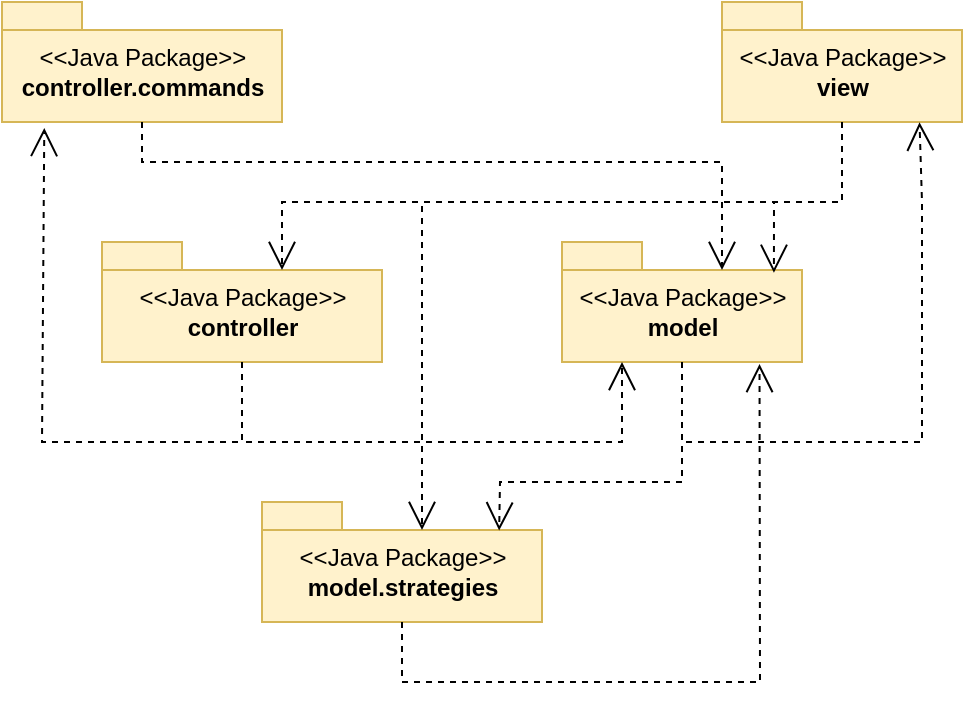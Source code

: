 <mxfile version="15.9.1" type="device" pages="5"><diagram id="HrXv2JJikI0dxO2J1gBG" name="Package_Diagram"><mxGraphModel dx="559" dy="412" grid="1" gridSize="10" guides="1" tooltips="1" connect="1" arrows="1" fold="1" page="1" pageScale="1" pageWidth="827" pageHeight="1169" math="0" shadow="0"><root><mxCell id="0"/><mxCell id="1" parent="0"/><mxCell id="NAn6IaSEYDRkSpVawFFg-1" value="&lt;span style=&quot;font-weight: normal&quot;&gt;&amp;lt;&amp;lt;Java Package&amp;gt;&amp;gt;&lt;/span&gt;&lt;br&gt;controller.commands" style="shape=folder;fontStyle=1;spacingTop=10;tabWidth=40;tabHeight=14;tabPosition=left;html=1;fillColor=#fff2cc;strokeColor=#d6b656;" parent="1" vertex="1"><mxGeometry x="180" y="60" width="140" height="60" as="geometry"/></mxCell><mxCell id="NAn6IaSEYDRkSpVawFFg-2" value="&lt;span style=&quot;font-weight: normal&quot;&gt;&amp;lt;&amp;lt;Java Package&amp;gt;&amp;gt;&lt;/span&gt;&lt;br&gt;controller" style="shape=folder;fontStyle=1;spacingTop=10;tabWidth=40;tabHeight=14;tabPosition=left;html=1;fillColor=#fff2cc;strokeColor=#d6b656;" parent="1" vertex="1"><mxGeometry x="230" y="180" width="140" height="60" as="geometry"/></mxCell><mxCell id="NAn6IaSEYDRkSpVawFFg-4" value="&lt;span style=&quot;font-weight: normal&quot;&gt;&amp;lt;&amp;lt;Java Package&amp;gt;&amp;gt;&lt;/span&gt;&lt;br&gt;view" style="shape=folder;fontStyle=1;spacingTop=10;tabWidth=40;tabHeight=14;tabPosition=left;html=1;fillColor=#fff2cc;strokeColor=#d6b656;" parent="1" vertex="1"><mxGeometry x="540" y="60" width="120" height="60" as="geometry"/></mxCell><mxCell id="NAn6IaSEYDRkSpVawFFg-5" value="&lt;span style=&quot;font-weight: normal&quot;&gt;&amp;lt;&amp;lt;Java Package&amp;gt;&amp;gt;&lt;/span&gt;&lt;br&gt;model" style="shape=folder;fontStyle=1;spacingTop=10;tabWidth=40;tabHeight=14;tabPosition=left;html=1;fillColor=#fff2cc;strokeColor=#d6b656;" parent="1" vertex="1"><mxGeometry x="460" y="180" width="120" height="60" as="geometry"/></mxCell><mxCell id="NAn6IaSEYDRkSpVawFFg-6" value="&lt;span style=&quot;font-weight: normal&quot;&gt;&amp;lt;&amp;lt;Java Package&amp;gt;&amp;gt;&lt;/span&gt;&lt;br&gt;model.strategies" style="shape=folder;fontStyle=1;spacingTop=10;tabWidth=40;tabHeight=14;tabPosition=left;html=1;fillColor=#fff2cc;strokeColor=#d6b656;" parent="1" vertex="1"><mxGeometry x="310" y="310" width="140" height="60" as="geometry"/></mxCell><mxCell id="NAn6IaSEYDRkSpVawFFg-7" value="Use" style="endArrow=open;endSize=12;dashed=1;html=1;rounded=0;entryX=0.151;entryY=1.05;entryDx=0;entryDy=0;entryPerimeter=0;exitX=0.5;exitY=1;exitDx=0;exitDy=0;exitPerimeter=0;fontColor=none;noLabel=1;" parent="1" source="NAn6IaSEYDRkSpVawFFg-2" target="NAn6IaSEYDRkSpVawFFg-1" edge="1"><mxGeometry width="160" relative="1" as="geometry"><mxPoint x="330" y="260" as="sourcePoint"/><mxPoint x="490" y="260" as="targetPoint"/><Array as="points"><mxPoint x="300" y="280"/><mxPoint x="200" y="280"/></Array></mxGeometry></mxCell><mxCell id="NAn6IaSEYDRkSpVawFFg-8" value="Use" style="endArrow=open;endSize=12;dashed=1;html=1;rounded=0;exitX=0.5;exitY=1;exitDx=0;exitDy=0;exitPerimeter=0;entryX=0.25;entryY=1;entryDx=0;entryDy=0;entryPerimeter=0;fontColor=none;noLabel=1;" parent="1" source="NAn6IaSEYDRkSpVawFFg-2" target="NAn6IaSEYDRkSpVawFFg-5" edge="1"><mxGeometry width="160" relative="1" as="geometry"><mxPoint x="330" y="260" as="sourcePoint"/><mxPoint x="490" y="260" as="targetPoint"/><Array as="points"><mxPoint x="300" y="280"/><mxPoint x="490" y="280"/></Array></mxGeometry></mxCell><mxCell id="NAn6IaSEYDRkSpVawFFg-10" value="Use" style="endArrow=open;endSize=12;dashed=1;html=1;rounded=0;exitX=0.5;exitY=1;exitDx=0;exitDy=0;exitPerimeter=0;entryX=0.883;entryY=0.257;entryDx=0;entryDy=0;entryPerimeter=0;fontColor=none;noLabel=1;" parent="1" source="NAn6IaSEYDRkSpVawFFg-4" target="NAn6IaSEYDRkSpVawFFg-5" edge="1"><mxGeometry width="160" relative="1" as="geometry"><mxPoint x="330" y="260" as="sourcePoint"/><mxPoint x="490" y="260" as="targetPoint"/><Array as="points"><mxPoint x="600" y="160"/><mxPoint x="566" y="160"/></Array></mxGeometry></mxCell><mxCell id="NAn6IaSEYDRkSpVawFFg-11" value="Use" style="endArrow=open;endSize=12;dashed=1;html=1;rounded=0;exitX=0.5;exitY=1;exitDx=0;exitDy=0;exitPerimeter=0;entryX=0;entryY=0;entryDx=80;entryDy=14;entryPerimeter=0;fontColor=none;noLabel=1;" parent="1" source="NAn6IaSEYDRkSpVawFFg-4" target="NAn6IaSEYDRkSpVawFFg-6" edge="1"><mxGeometry x="-0.116" width="160" relative="1" as="geometry"><mxPoint x="330" y="260" as="sourcePoint"/><mxPoint x="490" y="260" as="targetPoint"/><Array as="points"><mxPoint x="600" y="160"/><mxPoint x="390" y="160"/></Array><mxPoint as="offset"/></mxGeometry></mxCell><mxCell id="NAn6IaSEYDRkSpVawFFg-12" value="Use" style="endArrow=open;endSize=12;dashed=1;html=1;rounded=0;exitX=0.5;exitY=1;exitDx=0;exitDy=0;exitPerimeter=0;entryX=0;entryY=0;entryDx=90;entryDy=14;entryPerimeter=0;fontColor=none;noLabel=1;" parent="1" source="NAn6IaSEYDRkSpVawFFg-4" target="NAn6IaSEYDRkSpVawFFg-2" edge="1"><mxGeometry x="0.25" width="160" relative="1" as="geometry"><mxPoint x="330" y="260" as="sourcePoint"/><mxPoint x="490" y="260" as="targetPoint"/><Array as="points"><mxPoint x="600" y="160"/><mxPoint x="390" y="160"/><mxPoint x="320" y="160"/></Array><mxPoint as="offset"/></mxGeometry></mxCell><mxCell id="NAn6IaSEYDRkSpVawFFg-13" value="Use" style="endArrow=open;endSize=12;dashed=1;html=1;rounded=0;exitX=0.5;exitY=1;exitDx=0;exitDy=0;exitPerimeter=0;entryX=0.847;entryY=0.237;entryDx=0;entryDy=0;entryPerimeter=0;fontColor=none;noLabel=1;" parent="1" source="NAn6IaSEYDRkSpVawFFg-5" target="NAn6IaSEYDRkSpVawFFg-6" edge="1"><mxGeometry width="160" relative="1" as="geometry"><mxPoint x="330" y="260" as="sourcePoint"/><mxPoint x="490" y="260" as="targetPoint"/><Array as="points"><mxPoint x="520" y="300"/><mxPoint x="429" y="300"/></Array></mxGeometry></mxCell><mxCell id="NAn6IaSEYDRkSpVawFFg-14" value="Use" style="endArrow=open;endSize=12;dashed=1;rounded=0;exitX=0.5;exitY=1;exitDx=0;exitDy=0;exitPerimeter=0;anchorPointDirection=1;html=1;align=center;labelBorderColor=none;horizontal=1;verticalAlign=middle;fontColor=none;noLabel=1;entryX=0.823;entryY=1.003;entryDx=0;entryDy=0;entryPerimeter=0;" parent="1" source="NAn6IaSEYDRkSpVawFFg-5" target="NAn6IaSEYDRkSpVawFFg-4" edge="1"><mxGeometry width="160" relative="1" as="geometry"><mxPoint x="330" y="260" as="sourcePoint"/><mxPoint x="660" y="160" as="targetPoint"/><Array as="points"><mxPoint x="520" y="280"/><mxPoint x="640" y="280"/><mxPoint x="640" y="160"/></Array></mxGeometry></mxCell><mxCell id="NAn6IaSEYDRkSpVawFFg-15" value="Use" style="endArrow=open;endSize=12;dashed=1;html=1;rounded=0;labelBorderColor=none;fontColor=none;align=center;verticalAlign=middle;exitX=0.5;exitY=1;exitDx=0;exitDy=0;exitPerimeter=0;entryX=0.823;entryY=1.017;entryDx=0;entryDy=0;entryPerimeter=0;noLabel=1;" parent="1" source="NAn6IaSEYDRkSpVawFFg-6" target="NAn6IaSEYDRkSpVawFFg-5" edge="1"><mxGeometry width="160" relative="1" as="geometry"><mxPoint x="330" y="260" as="sourcePoint"/><mxPoint x="490" y="260" as="targetPoint"/><Array as="points"><mxPoint x="380" y="400"/><mxPoint x="559" y="400"/></Array></mxGeometry></mxCell><mxCell id="NAn6IaSEYDRkSpVawFFg-16" value="Use" style="endArrow=open;endSize=12;dashed=1;html=1;rounded=0;labelBorderColor=none;fontColor=none;align=center;verticalAlign=middle;exitX=0.5;exitY=1;exitDx=0;exitDy=0;exitPerimeter=0;noLabel=1;entryX=0;entryY=0;entryDx=80;entryDy=14;entryPerimeter=0;" parent="1" source="NAn6IaSEYDRkSpVawFFg-1" target="NAn6IaSEYDRkSpVawFFg-5" edge="1"><mxGeometry width="160" relative="1" as="geometry"><mxPoint x="220" y="150" as="sourcePoint"/><mxPoint x="270" y="160" as="targetPoint"/><Array as="points"><mxPoint x="250" y="140"/><mxPoint x="540" y="140"/></Array></mxGeometry></mxCell></root></mxGraphModel></diagram><diagram id="uVjmVb-MEfi9nGqU0Dw1" name="Controller_Diagram"><mxGraphModel dx="799" dy="809" grid="1" gridSize="10" guides="1" tooltips="1" connect="1" arrows="1" fold="1" page="1" pageScale="1" pageWidth="1169" pageHeight="827" background="none" math="0" shadow="1"><root><mxCell id="ptBIBUq7q0zM5IY-3mpd-0"/><mxCell id="ptBIBUq7q0zM5IY-3mpd-1" parent="ptBIBUq7q0zM5IY-3mpd-0"/><mxCell id="4SmnuwGkrfPT57cRW_JD-5" value="&lt;p style=&quot;margin: 0px ; margin-top: 4px ; text-align: center&quot;&gt;&lt;i&gt;&amp;lt;&amp;lt;Interface&amp;gt;&amp;gt;&lt;/i&gt;&lt;br&gt;&lt;b&gt;Command&lt;/b&gt;&lt;/p&gt;&lt;hr size=&quot;1&quot;&gt;&lt;p style=&quot;margin: 0px ; margin-left: 4px&quot;&gt;&lt;/p&gt;&lt;p style=&quot;margin: 0px ; margin-left: 4px&quot;&gt;+ execute(): void&lt;br&gt;&lt;/p&gt;" style="verticalAlign=top;align=left;overflow=fill;fontSize=12;fontFamily=Helvetica;html=1;fontColor=none;strokeColor=#d6b656;fillColor=#fff2cc;" parent="ptBIBUq7q0zM5IY-3mpd-1" vertex="1"><mxGeometry x="560" y="262" width="140" height="70" as="geometry"/></mxCell><mxCell id="l5R0ttUoivF7rowQzehB-1" value="&lt;p style=&quot;margin: 0px ; margin-top: 4px ; text-align: center&quot;&gt;&amp;lt;&amp;lt;Java class&amp;gt;&amp;gt;&lt;/p&gt;&lt;p style=&quot;margin: 0px ; margin-top: 4px ; text-align: center&quot;&gt;&lt;b&gt;CommandFactory&lt;/b&gt;&lt;/p&gt;&lt;hr size=&quot;1&quot;&gt;&lt;p style=&quot;margin: 0px ; margin-left: 4px&quot;&gt;- documentManager: DocumentManager&lt;/p&gt;&lt;p style=&quot;margin: 0px ; margin-left: 4px&quot;&gt;- versionsManager: VersionsManager&lt;/p&gt;&lt;hr size=&quot;1&quot;&gt;&lt;p style=&quot;margin: 0px ; margin-left: 4px&quot;&gt;+ CommandFactory(VersionsManager)&lt;/p&gt;&lt;p style=&quot;margin: 0px ; margin-left: 4px&quot;&gt;+ createCommand(String): Command&lt;/p&gt;" style="verticalAlign=top;align=left;overflow=fill;fontSize=12;fontFamily=Helvetica;html=1;strokeColor=#d6b656;fillColor=#fff2cc;" parent="ptBIBUq7q0zM5IY-3mpd-1" vertex="1"><mxGeometry x="520" y="412" width="230" height="130" as="geometry"/></mxCell><mxCell id="l5R0ttUoivF7rowQzehB-2" value="&lt;p style=&quot;margin: 0px ; margin-top: 4px ; text-align: center&quot;&gt;&amp;lt;&amp;lt;Java class&amp;gt;&amp;gt;&lt;/p&gt;&lt;p style=&quot;margin: 0px ; margin-top: 4px ; text-align: center&quot;&gt;&lt;b&gt;AddLatexCommand&lt;/b&gt;&lt;/p&gt;&lt;hr size=&quot;1&quot;&gt;&lt;p style=&quot;margin: 0px ; margin-left: 4px&quot;&gt;- versionsManager: VersionsManager&lt;/p&gt;&lt;hr size=&quot;1&quot;&gt;&lt;p style=&quot;margin: 0px ; margin-left: 4px&quot;&gt;+ AddLatexCommand(VersionsManager)&lt;/p&gt;&lt;p style=&quot;margin: 0px ; margin-left: 4px&quot;&gt;+ execute(): void&lt;/p&gt;" style="verticalAlign=top;align=left;overflow=fill;fontSize=12;fontFamily=Helvetica;html=1;strokeColor=#d6b656;fillColor=#fff2cc;" parent="ptBIBUq7q0zM5IY-3mpd-1" vertex="1"><mxGeometry x="860" y="50" width="230" height="110" as="geometry"/></mxCell><mxCell id="l5R0ttUoivF7rowQzehB-3" value="&lt;p style=&quot;margin: 0px ; margin-top: 4px ; text-align: center&quot;&gt;&amp;lt;&amp;lt;Java class&amp;gt;&amp;gt;&lt;/p&gt;&lt;p style=&quot;margin: 0px ; margin-top: 4px ; text-align: center&quot;&gt;&lt;b&gt;ChangeVersionsStrategyCommand&lt;/b&gt;&lt;br&gt;&lt;/p&gt;&lt;hr size=&quot;1&quot;&gt;&lt;p style=&quot;margin: 0px ; margin-left: 4px&quot;&gt;- versionsManager: VersionsManager&lt;/p&gt;&lt;hr size=&quot;1&quot;&gt;&lt;p style=&quot;margin: 0px ; margin-left: 4px&quot;&gt;+ ChangeVersionsStrategyCommand(VersionsManager)&lt;/p&gt;&lt;p style=&quot;margin: 0px ; margin-left: 4px&quot;&gt;+ execute(): void&lt;/p&gt;" style="verticalAlign=top;align=left;overflow=fill;fontSize=12;fontFamily=Helvetica;html=1;strokeColor=#d6b656;fillColor=#fff2cc;" parent="ptBIBUq7q0zM5IY-3mpd-1" vertex="1"><mxGeometry x="110" y="262" width="310" height="110" as="geometry"/></mxCell><mxCell id="l5R0ttUoivF7rowQzehB-4" value="&lt;p style=&quot;margin: 0px ; margin-top: 4px ; text-align: center&quot;&gt;&amp;lt;&amp;lt;Java class&amp;gt;&amp;gt;&lt;/p&gt;&lt;p style=&quot;margin: 0px ; margin-top: 4px ; text-align: center&quot;&gt;&lt;b&gt;CreateCommand&lt;/b&gt;&lt;br&gt;&lt;/p&gt;&lt;hr size=&quot;1&quot;&gt;&lt;p style=&quot;margin: 0px ; margin-left: 4px&quot;&gt;- documentManager: DocumentManager&lt;br&gt;&lt;/p&gt;&lt;p style=&quot;margin: 0px ; margin-left: 4px&quot;&gt;- versionsManager: VersionsManager&lt;/p&gt;&lt;hr size=&quot;1&quot;&gt;&lt;p style=&quot;margin: 0px ; margin-left: 4px&quot;&gt;+ CreateCommand(VersionsManager, documentManager)&lt;/p&gt;&lt;p style=&quot;margin: 0px ; margin-left: 4px&quot;&gt;+ execute(): void&lt;/p&gt;" style="verticalAlign=top;align=left;overflow=fill;fontSize=12;fontFamily=Helvetica;html=1;strokeColor=#d6b656;fillColor=#fff2cc;" parent="ptBIBUq7q0zM5IY-3mpd-1" vertex="1"><mxGeometry x="460" y="50" width="320" height="130" as="geometry"/></mxCell><mxCell id="l5R0ttUoivF7rowQzehB-5" value="&lt;p style=&quot;margin: 0px ; margin-top: 4px ; text-align: center&quot;&gt;&amp;lt;&amp;lt;Java class&amp;gt;&amp;gt;&lt;/p&gt;&lt;p style=&quot;margin: 0px ; margin-top: 4px ; text-align: center&quot;&gt;&lt;b&gt;EditCommand&lt;/b&gt;&lt;br&gt;&lt;/p&gt;&lt;hr size=&quot;1&quot;&gt;&lt;p style=&quot;margin: 0px ; margin-left: 4px&quot;&gt;- versionsManager: VersionsManager&lt;/p&gt;&lt;hr size=&quot;1&quot;&gt;&lt;p style=&quot;margin: 0px ; margin-left: 4px&quot;&gt;+ EditCommand(VersionsManager)&lt;/p&gt;&lt;p style=&quot;margin: 0px ; margin-left: 4px&quot;&gt;+ execute(): void&lt;/p&gt;" style="verticalAlign=top;align=left;overflow=fill;fontSize=12;fontFamily=Helvetica;html=1;strokeColor=#d6b656;fillColor=#fff2cc;" parent="ptBIBUq7q0zM5IY-3mpd-1" vertex="1"><mxGeometry x="865" y="232" width="230" height="110" as="geometry"/></mxCell><mxCell id="l5R0ttUoivF7rowQzehB-6" value="&lt;p style=&quot;margin: 0px ; margin-top: 4px ; text-align: center&quot;&gt;&amp;lt;&amp;lt;Java class&amp;gt;&amp;gt;&lt;/p&gt;&lt;p style=&quot;margin: 0px ; margin-top: 4px ; text-align: center&quot;&gt;&lt;b&gt;LoadCommand&lt;/b&gt;&lt;br&gt;&lt;/p&gt;&lt;hr size=&quot;1&quot;&gt;&lt;p style=&quot;margin: 0px ; margin-left: 4px&quot;&gt;- versionsManager: VersionsManager&lt;/p&gt;&lt;hr size=&quot;1&quot;&gt;&lt;p style=&quot;margin: 0px ; margin-left: 4px&quot;&gt;+ LoadCommand(VersionsManager)&lt;/p&gt;&lt;p style=&quot;margin: 0px ; margin-left: 4px&quot;&gt;&lt;span&gt;+ getVersionsManager(): VersionsManager&lt;/span&gt;&lt;br&gt;&lt;/p&gt;&lt;p style=&quot;margin: 0px ; margin-left: 4px&quot;&gt;+ setVersionsManager(VersionsManager): void&lt;/p&gt;&lt;p style=&quot;margin: 0px ; margin-left: 4px&quot;&gt;+ execute(): void&lt;br&gt;&lt;/p&gt;" style="verticalAlign=top;align=left;overflow=fill;fontSize=12;fontFamily=Helvetica;html=1;strokeColor=#d6b656;fillColor=#fff2cc;" parent="ptBIBUq7q0zM5IY-3mpd-1" vertex="1"><mxGeometry x="835" y="362" width="260" height="140" as="geometry"/></mxCell><mxCell id="l5R0ttUoivF7rowQzehB-7" value="&lt;p style=&quot;margin: 0px ; margin-top: 4px ; text-align: center&quot;&gt;&amp;lt;&amp;lt;Java class&amp;gt;&amp;gt;&lt;/p&gt;&lt;p style=&quot;margin: 0px ; margin-top: 4px ; text-align: center&quot;&gt;&lt;b&gt;SaveCommand&lt;/b&gt;&lt;br&gt;&lt;/p&gt;&lt;hr size=&quot;1&quot;&gt;&lt;p style=&quot;margin: 0px ; margin-left: 4px&quot;&gt;- versionsManager: VersionsManager&lt;/p&gt;&lt;hr size=&quot;1&quot;&gt;&lt;p style=&quot;margin: 0px ; margin-left: 4px&quot;&gt;+ SaveCommand(VersionsManager)&lt;/p&gt;&lt;p style=&quot;margin: 0px ; margin-left: 4px&quot;&gt;+ execute(): void&lt;/p&gt;" style="verticalAlign=top;align=left;overflow=fill;fontSize=12;fontFamily=Helvetica;html=1;strokeColor=#d6b656;fillColor=#fff2cc;" parent="ptBIBUq7q0zM5IY-3mpd-1" vertex="1"><mxGeometry x="865" y="607" width="230" height="110" as="geometry"/></mxCell><mxCell id="l5R0ttUoivF7rowQzehB-9" value="&lt;p style=&quot;margin: 0px ; margin-top: 4px ; text-align: center&quot;&gt;&amp;lt;&amp;lt;Java class&amp;gt;&amp;gt;&lt;/p&gt;&lt;p style=&quot;margin: 0px ; margin-top: 4px ; text-align: center&quot;&gt;&lt;b&gt;DisableVersionsManagementCommand&lt;/b&gt;&lt;br&gt;&lt;/p&gt;&lt;hr size=&quot;1&quot;&gt;&lt;p style=&quot;margin: 0px ; margin-left: 4px&quot;&gt;- versionsManager: VersionsManager&lt;/p&gt;&lt;hr size=&quot;1&quot;&gt;&lt;p style=&quot;margin: 0px ; margin-left: 4px&quot;&gt;+ DisableVersionsManagementCommand(VersionsManager)&lt;/p&gt;&lt;p style=&quot;margin: 0px ; margin-left: 4px&quot;&gt;+ execute(): void&lt;/p&gt;" style="verticalAlign=top;align=left;overflow=fill;fontSize=12;fontFamily=Helvetica;html=1;strokeColor=#d6b656;fillColor=#fff2cc;" parent="ptBIBUq7q0zM5IY-3mpd-1" vertex="1"><mxGeometry x="110" y="422" width="330" height="110" as="geometry"/></mxCell><mxCell id="l5R0ttUoivF7rowQzehB-10" value="&lt;p style=&quot;margin: 0px ; margin-top: 4px ; text-align: center&quot;&gt;&amp;lt;&amp;lt;Java class&amp;gt;&amp;gt;&lt;/p&gt;&lt;p style=&quot;margin: 0px ; margin-top: 4px ; text-align: center&quot;&gt;&lt;b&gt;EnableVersionsManagementCommand&lt;/b&gt;&lt;br&gt;&lt;/p&gt;&lt;hr size=&quot;1&quot;&gt;&lt;p style=&quot;margin: 0px ; margin-left: 4px&quot;&gt;- versionsManager: VersionsManager&lt;/p&gt;&lt;hr size=&quot;1&quot;&gt;&lt;p style=&quot;margin: 0px ; margin-left: 4px&quot;&gt;+ EnableVersionsManagementCommand(VersionsManager)&lt;/p&gt;&lt;p style=&quot;margin: 0px ; margin-left: 4px&quot;&gt;+ execute(): void&lt;/p&gt;" style="verticalAlign=top;align=left;overflow=fill;fontSize=12;fontFamily=Helvetica;html=1;strokeColor=#d6b656;fillColor=#fff2cc;" parent="ptBIBUq7q0zM5IY-3mpd-1" vertex="1"><mxGeometry x="110" y="607" width="330" height="110" as="geometry"/></mxCell><mxCell id="l5R0ttUoivF7rowQzehB-11" value="&lt;p style=&quot;margin: 0px ; margin-top: 4px ; text-align: center&quot;&gt;&amp;lt;&amp;lt;Java class&amp;gt;&amp;gt;&lt;/p&gt;&lt;p style=&quot;margin: 0px ; margin-top: 4px ; text-align: center&quot;&gt;&lt;b&gt;RollbackToPreviousVersionCommand&lt;/b&gt;&lt;br&gt;&lt;/p&gt;&lt;hr size=&quot;1&quot;&gt;&lt;p style=&quot;margin: 0px ; margin-left: 4px&quot;&gt;- versionsManager: VersionsManager&lt;/p&gt;&lt;hr size=&quot;1&quot;&gt;&lt;p style=&quot;margin: 0px ; margin-left: 4px&quot;&gt;+ RollbackToPreviousVersionCommand(VersionsManager)&lt;/p&gt;&lt;p style=&quot;margin: 0px ; margin-left: 4px&quot;&gt;+ execute(): void&lt;/p&gt;" style="verticalAlign=top;align=left;overflow=fill;fontSize=12;fontFamily=Helvetica;html=1;strokeColor=#d6b656;fillColor=#fff2cc;" parent="ptBIBUq7q0zM5IY-3mpd-1" vertex="1"><mxGeometry x="475" y="607" width="330" height="110" as="geometry"/></mxCell><mxCell id="l5R0ttUoivF7rowQzehB-12" value="&lt;p style=&quot;margin: 0px ; margin-top: 4px ; text-align: center&quot;&gt;&amp;lt;&amp;lt;Java class&amp;gt;&amp;gt;&lt;/p&gt;&lt;p style=&quot;margin: 0px ; margin-top: 4px ; text-align: center&quot;&gt;&lt;b&gt;LatexEditorController&lt;/b&gt;&lt;br&gt;&lt;/p&gt;&lt;hr size=&quot;1&quot;&gt;&lt;p style=&quot;margin: 0px ; margin-left: 4px&quot;&gt;- commands: HashMap&amp;lt;String, Command&amp;gt;&lt;/p&gt;&lt;hr size=&quot;1&quot;&gt;&lt;p style=&quot;margin: 0px ; margin-left: 4px&quot;&gt;+ LatexEditorController(VersionsManager)&lt;/p&gt;&lt;p style=&quot;margin: 0px ; margin-left: 4px&quot;&gt;+ enact(String): void&lt;/p&gt;" style="verticalAlign=top;align=left;overflow=fill;fontSize=12;fontFamily=Helvetica;html=1;strokeColor=#d6b656;fillColor=#fff2cc;" parent="ptBIBUq7q0zM5IY-3mpd-1" vertex="1"><mxGeometry x="110" y="50" width="250" height="110" as="geometry"/></mxCell><mxCell id="l5R0ttUoivF7rowQzehB-13" value="" style="endArrow=block;dashed=1;endFill=0;endSize=12;html=1;rounded=0;entryX=0;entryY=0.5;entryDx=0;entryDy=0;exitX=0.5;exitY=0;exitDx=0;exitDy=0;" parent="ptBIBUq7q0zM5IY-3mpd-1" source="l5R0ttUoivF7rowQzehB-9" target="4SmnuwGkrfPT57cRW_JD-5" edge="1"><mxGeometry width="160" relative="1" as="geometry"><mxPoint x="275" y="552" as="sourcePoint"/><mxPoint x="430" y="552" as="targetPoint"/><Array as="points"><mxPoint x="275" y="402"/><mxPoint x="480" y="402"/><mxPoint x="480" y="297"/></Array></mxGeometry></mxCell><mxCell id="l5R0ttUoivF7rowQzehB-14" value="" style="endArrow=block;dashed=1;endFill=0;endSize=12;html=1;rounded=0;exitX=0.5;exitY=1;exitDx=0;exitDy=0;entryX=0.439;entryY=-0.026;entryDx=0;entryDy=0;entryPerimeter=0;" parent="ptBIBUq7q0zM5IY-3mpd-1" source="l5R0ttUoivF7rowQzehB-4" target="4SmnuwGkrfPT57cRW_JD-5" edge="1"><mxGeometry width="160" relative="1" as="geometry"><mxPoint x="510" y="452" as="sourcePoint"/><mxPoint x="670" y="452" as="targetPoint"/></mxGeometry></mxCell><mxCell id="l5R0ttUoivF7rowQzehB-15" value="" style="endArrow=block;dashed=1;endFill=0;endSize=12;html=1;rounded=0;entryX=0.75;entryY=0;entryDx=0;entryDy=0;exitX=0.5;exitY=1;exitDx=0;exitDy=0;" parent="ptBIBUq7q0zM5IY-3mpd-1" source="l5R0ttUoivF7rowQzehB-2" target="4SmnuwGkrfPT57cRW_JD-5" edge="1"><mxGeometry width="160" relative="1" as="geometry"><mxPoint x="430" y="322" as="sourcePoint"/><mxPoint x="590" y="322" as="targetPoint"/><Array as="points"><mxPoint x="975" y="202"/><mxPoint x="665" y="202"/></Array></mxGeometry></mxCell><mxCell id="l5R0ttUoivF7rowQzehB-16" value="" style="endArrow=block;dashed=1;endFill=0;endSize=12;html=1;rounded=0;exitX=-0.003;exitY=0.409;exitDx=0;exitDy=0;exitPerimeter=0;" parent="ptBIBUq7q0zM5IY-3mpd-1" source="l5R0ttUoivF7rowQzehB-5" edge="1"><mxGeometry width="160" relative="1" as="geometry"><mxPoint x="430" y="322" as="sourcePoint"/><mxPoint x="700" y="277" as="targetPoint"/></mxGeometry></mxCell><mxCell id="l5R0ttUoivF7rowQzehB-17" value="" style="endArrow=block;dashed=1;endFill=0;endSize=12;html=1;rounded=0;entryX=1;entryY=0.5;entryDx=0;entryDy=0;exitX=0;exitY=0.25;exitDx=0;exitDy=0;" parent="ptBIBUq7q0zM5IY-3mpd-1" source="l5R0ttUoivF7rowQzehB-6" target="4SmnuwGkrfPT57cRW_JD-5" edge="1"><mxGeometry width="160" relative="1" as="geometry"><mxPoint x="430" y="422" as="sourcePoint"/><mxPoint x="590" y="422" as="targetPoint"/><Array as="points"><mxPoint x="810" y="397"/><mxPoint x="810" y="297"/></Array></mxGeometry></mxCell><mxCell id="l5R0ttUoivF7rowQzehB-18" value="" style="endArrow=block;dashed=1;endFill=0;endSize=12;html=1;rounded=0;entryX=1;entryY=0.75;entryDx=0;entryDy=0;exitX=0.152;exitY=0;exitDx=0;exitDy=0;exitPerimeter=0;" parent="ptBIBUq7q0zM5IY-3mpd-1" source="l5R0ttUoivF7rowQzehB-7" target="4SmnuwGkrfPT57cRW_JD-5" edge="1"><mxGeometry width="160" relative="1" as="geometry"><mxPoint x="920" y="600" as="sourcePoint"/><mxPoint x="720" y="352" as="targetPoint"/><Array as="points"><mxPoint x="900" y="542"/><mxPoint x="893" y="542"/><mxPoint x="790" y="542"/><mxPoint x="790" y="315"/></Array></mxGeometry></mxCell><mxCell id="l5R0ttUoivF7rowQzehB-19" value="" style="endArrow=block;dashed=1;endFill=0;endSize=12;html=1;rounded=0;exitX=0.871;exitY=0.013;exitDx=0;exitDy=0;exitPerimeter=0;entryX=0.336;entryY=1.014;entryDx=0;entryDy=0;entryPerimeter=0;" parent="ptBIBUq7q0zM5IY-3mpd-1" source="l5R0ttUoivF7rowQzehB-10" target="4SmnuwGkrfPT57cRW_JD-5" edge="1"><mxGeometry width="160" relative="1" as="geometry"><mxPoint x="400" y="572" as="sourcePoint"/><mxPoint x="590" y="522" as="targetPoint"/><Array as="points"><mxPoint x="397" y="562"/><mxPoint x="500" y="562"/><mxPoint x="500" y="362"/><mxPoint x="607" y="362"/></Array></mxGeometry></mxCell><mxCell id="l5R0ttUoivF7rowQzehB-20" value="" style="endArrow=block;dashed=1;endFill=0;endSize=12;html=1;rounded=0;entryX=0.856;entryY=1.003;entryDx=0;entryDy=0;entryPerimeter=0;" parent="ptBIBUq7q0zM5IY-3mpd-1" target="4SmnuwGkrfPT57cRW_JD-5" edge="1"><mxGeometry width="160" relative="1" as="geometry"><mxPoint x="770" y="602" as="sourcePoint"/><mxPoint x="680" y="342" as="targetPoint"/><Array as="points"><mxPoint x="770" y="362"/><mxPoint x="680" y="362"/></Array></mxGeometry></mxCell><mxCell id="l5R0ttUoivF7rowQzehB-22" value="" style="endArrow=block;dashed=1;endFill=0;endSize=12;html=1;rounded=0;exitX=1;exitY=0.5;exitDx=0;exitDy=0;" parent="ptBIBUq7q0zM5IY-3mpd-1" source="l5R0ttUoivF7rowQzehB-3" edge="1"><mxGeometry width="160" relative="1" as="geometry"><mxPoint x="460" y="315" as="sourcePoint"/><mxPoint x="560" y="317" as="targetPoint"/></mxGeometry></mxCell><mxCell id="l5R0ttUoivF7rowQzehB-24" value="Use" style="endArrow=open;endSize=12;dashed=1;html=1;rounded=0;exitX=0.5;exitY=0;exitDx=0;exitDy=0;fontColor=none;noLabel=1;entryX=0.842;entryY=1.008;entryDx=0;entryDy=0;entryPerimeter=0;" parent="ptBIBUq7q0zM5IY-3mpd-1" source="l5R0ttUoivF7rowQzehB-1" target="l5R0ttUoivF7rowQzehB-4" edge="1"><mxGeometry x="-0.062" width="160" relative="1" as="geometry"><mxPoint x="500" y="342" as="sourcePoint"/><mxPoint x="660" y="342" as="targetPoint"/><Array as="points"><mxPoint x="635" y="382"/><mxPoint x="729" y="382"/></Array><mxPoint as="offset"/></mxGeometry></mxCell><mxCell id="l5R0ttUoivF7rowQzehB-26" value="Use" style="endArrow=open;endSize=12;dashed=1;html=1;rounded=0;fontColor=none;exitX=0.5;exitY=0;exitDx=0;exitDy=0;entryX=0.25;entryY=1;entryDx=0;entryDy=0;noLabel=1;" parent="ptBIBUq7q0zM5IY-3mpd-1" source="l5R0ttUoivF7rowQzehB-1" target="l5R0ttUoivF7rowQzehB-2" edge="1"><mxGeometry width="160" relative="1" as="geometry"><mxPoint x="480" y="312" as="sourcePoint"/><mxPoint x="640" y="312" as="targetPoint"/><Array as="points"><mxPoint x="635" y="392"/><mxPoint x="740" y="392"/><mxPoint x="740" y="222"/><mxPoint x="918" y="222"/></Array></mxGeometry></mxCell><mxCell id="l5R0ttUoivF7rowQzehB-27" value="Use" style="endArrow=open;endSize=12;dashed=1;html=1;rounded=0;fontColor=none;entryX=0.003;entryY=0.176;entryDx=0;entryDy=0;entryPerimeter=0;exitX=0.5;exitY=0;exitDx=0;exitDy=0;noLabel=1;" parent="ptBIBUq7q0zM5IY-3mpd-1" source="l5R0ttUoivF7rowQzehB-1" target="l5R0ttUoivF7rowQzehB-5" edge="1"><mxGeometry width="160" relative="1" as="geometry"><mxPoint x="480" y="312" as="sourcePoint"/><mxPoint x="640" y="312" as="targetPoint"/><Array as="points"><mxPoint x="635" y="402"/><mxPoint x="750" y="402"/><mxPoint x="750" y="251"/></Array></mxGeometry></mxCell><mxCell id="l5R0ttUoivF7rowQzehB-28" value="Use" style="endArrow=open;endSize=12;dashed=1;html=1;rounded=0;fontColor=none;exitX=1;exitY=0.5;exitDx=0;exitDy=0;noLabel=1;entryX=0.004;entryY=0.812;entryDx=0;entryDy=0;entryPerimeter=0;" parent="ptBIBUq7q0zM5IY-3mpd-1" source="l5R0ttUoivF7rowQzehB-1" target="l5R0ttUoivF7rowQzehB-6" edge="1"><mxGeometry width="160" relative="1" as="geometry"><mxPoint x="510" y="442" as="sourcePoint"/><mxPoint x="830" y="444" as="targetPoint"/></mxGeometry></mxCell><mxCell id="l5R0ttUoivF7rowQzehB-29" value="Use" style="endArrow=open;endSize=12;dashed=1;html=1;rounded=0;fontColor=none;entryX=0.5;entryY=0;entryDx=0;entryDy=0;noLabel=1;" parent="ptBIBUq7q0zM5IY-3mpd-1" target="l5R0ttUoivF7rowQzehB-7" edge="1"><mxGeometry width="160" relative="1" as="geometry"><mxPoint x="640" y="542" as="sourcePoint"/><mxPoint x="670" y="522" as="targetPoint"/><Array as="points"><mxPoint x="640" y="562"/><mxPoint x="950" y="562"/><mxPoint x="980" y="562"/></Array></mxGeometry></mxCell><mxCell id="l5R0ttUoivF7rowQzehB-30" value="Use" style="endArrow=open;endSize=12;dashed=1;html=1;rounded=0;fontColor=none;entryX=0.5;entryY=0;entryDx=0;entryDy=0;noLabel=1;" parent="ptBIBUq7q0zM5IY-3mpd-1" target="l5R0ttUoivF7rowQzehB-11" edge="1"><mxGeometry width="160" relative="1" as="geometry"><mxPoint x="640" y="542" as="sourcePoint"/><mxPoint x="780" y="612" as="targetPoint"/></mxGeometry></mxCell><mxCell id="l5R0ttUoivF7rowQzehB-31" value="Use" style="endArrow=open;endSize=12;dashed=1;html=1;rounded=0;fontColor=none;entryX=0.75;entryY=0;entryDx=0;entryDy=0;noLabel=1;" parent="ptBIBUq7q0zM5IY-3mpd-1" target="l5R0ttUoivF7rowQzehB-10" edge="1"><mxGeometry width="160" relative="1" as="geometry"><mxPoint x="640" y="542" as="sourcePoint"/><mxPoint x="780" y="612" as="targetPoint"/><Array as="points"><mxPoint x="640" y="582"/><mxPoint x="358" y="582"/></Array></mxGeometry></mxCell><mxCell id="l5R0ttUoivF7rowQzehB-32" value="Use" style="endArrow=open;endSize=12;dashed=1;html=1;rounded=0;fontColor=none;entryX=1;entryY=0.5;entryDx=0;entryDy=0;exitX=0;exitY=0.5;exitDx=0;exitDy=0;noLabel=1;" parent="ptBIBUq7q0zM5IY-3mpd-1" source="l5R0ttUoivF7rowQzehB-1" target="l5R0ttUoivF7rowQzehB-9" edge="1"><mxGeometry width="160" relative="1" as="geometry"><mxPoint x="620" y="492" as="sourcePoint"/><mxPoint x="780" y="492" as="targetPoint"/></mxGeometry></mxCell><mxCell id="l5R0ttUoivF7rowQzehB-33" value="Use" style="endArrow=open;endSize=12;dashed=1;html=1;rounded=0;fontColor=none;exitX=0.5;exitY=0;exitDx=0;exitDy=0;entryX=0.75;entryY=1;entryDx=0;entryDy=0;noLabel=1;" parent="ptBIBUq7q0zM5IY-3mpd-1" source="l5R0ttUoivF7rowQzehB-1" target="l5R0ttUoivF7rowQzehB-3" edge="1"><mxGeometry width="160" relative="1" as="geometry"><mxPoint x="620" y="372" as="sourcePoint"/><mxPoint x="780" y="372" as="targetPoint"/><Array as="points"><mxPoint x="635" y="392"/><mxPoint x="363" y="392"/><mxPoint x="343" y="392"/></Array></mxGeometry></mxCell><mxCell id="SaHWeDbq70GTee2Vzcc3-0" value="~commands" style="endArrow=none;html=1;endSize=12;startArrow=diamondThin;startSize=14;startFill=0;edgeStyle=orthogonalEdgeStyle;rounded=0;fontColor=none;exitX=0.75;exitY=1;exitDx=0;exitDy=0;endFill=0;" parent="ptBIBUq7q0zM5IY-3mpd-1" source="l5R0ttUoivF7rowQzehB-12" edge="1"><mxGeometry x="0.643" y="10" relative="1" as="geometry"><mxPoint x="560" y="390" as="sourcePoint"/><mxPoint x="590" y="260" as="targetPoint"/><Array as="points"><mxPoint x="298" y="210"/><mxPoint x="590" y="210"/></Array><mxPoint x="1" as="offset"/></mxGeometry></mxCell><mxCell id="SaHWeDbq70GTee2Vzcc3-2" value="9..9" style="edgeLabel;resizable=0;html=1;align=right;verticalAlign=top;fontColor=none;strokeColor=#d6b656;fillColor=#fff2cc;" parent="SaHWeDbq70GTee2Vzcc3-0" connectable="0" vertex="1"><mxGeometry x="1" relative="1" as="geometry"><mxPoint x="-5" y="-50" as="offset"/></mxGeometry></mxCell><mxCell id="dzGfRn3VLM7ypOPKN0_N-1" value="Use" style="endArrow=open;endSize=12;dashed=1;html=1;rounded=0;fontColor=none;exitX=0.534;exitY=1.038;exitDx=0;exitDy=0;exitPerimeter=0;entryX=0.169;entryY=-0.005;entryDx=0;entryDy=0;entryPerimeter=0;noLabel=1;" parent="ptBIBUq7q0zM5IY-3mpd-1" source="l5R0ttUoivF7rowQzehB-12" target="l5R0ttUoivF7rowQzehB-1" edge="1"><mxGeometry width="160" relative="1" as="geometry"><mxPoint x="500" y="350" as="sourcePoint"/><mxPoint x="660" y="350" as="targetPoint"/><Array as="points"><mxPoint x="244" y="230"/><mxPoint x="520" y="230"/><mxPoint x="520" y="380"/><mxPoint x="559" y="380"/></Array></mxGeometry></mxCell></root></mxGraphModel></diagram><diagram name="Model_Diagram" id="yLMRYq94a6rD4GIavrTG"><mxGraphModel dx="1483" dy="699" grid="1" gridSize="10" guides="1" tooltips="1" connect="1" arrows="1" fold="1" page="1" pageScale="1" pageWidth="1169" pageHeight="827" background="none" math="0" shadow="1"><root><mxCell id="jvxGzWmeH7-aIwAazYIm-0"/><mxCell id="jvxGzWmeH7-aIwAazYIm-1" parent="jvxGzWmeH7-aIwAazYIm-0"/><mxCell id="jvxGzWmeH7-aIwAazYIm-2" value="&lt;p style=&quot;margin: 0px ; margin-top: 4px ; text-align: center&quot;&gt;&lt;i&gt;&amp;lt;&amp;lt;Interface&amp;gt;&amp;gt;&lt;/i&gt;&lt;br&gt;&lt;b&gt;VersionsStrategy&lt;/b&gt;&lt;br&gt;&lt;/p&gt;&lt;hr size=&quot;1&quot;&gt;&lt;p style=&quot;margin: 0px ; margin-left: 4px&quot;&gt;&lt;/p&gt;&lt;p style=&quot;margin: 0px ; margin-left: 4px&quot;&gt;+ putVersion(Document): void&lt;br&gt;&lt;/p&gt;&lt;p style=&quot;margin: 0px ; margin-left: 4px&quot;&gt;+ getVersion(): Document&lt;/p&gt;&lt;p style=&quot;margin: 0px ; margin-left: 4px&quot;&gt;+ setEntireHistory(List&amp;lt;Document&amp;gt;): void&lt;/p&gt;&lt;p style=&quot;margin: 0px ; margin-left: 4px&quot;&gt;+ getEntiryHistory(): List&amp;lt;Document&amp;gt;&lt;/p&gt;&lt;p style=&quot;margin: 0px ; margin-left: 4px&quot;&gt;+ removeVersion(): void&lt;/p&gt;" style="verticalAlign=top;align=left;overflow=fill;fontSize=12;fontFamily=Helvetica;html=1;fontColor=none;strokeColor=#d6b656;fillColor=#fff2cc;" parent="jvxGzWmeH7-aIwAazYIm-1" vertex="1"><mxGeometry x="765.5" y="470" width="261" height="130" as="geometry"/></mxCell><mxCell id="jvxGzWmeH7-aIwAazYIm-13" value="&lt;p style=&quot;margin: 0px ; margin-top: 4px ; text-align: center&quot;&gt;&amp;lt;&amp;lt;Java class&amp;gt;&amp;gt;&lt;/p&gt;&lt;p style=&quot;margin: 0px ; margin-top: 4px ; text-align: center&quot;&gt;&lt;b&gt;Document&lt;/b&gt;&lt;br&gt;&lt;/p&gt;&lt;hr size=&quot;1&quot;&gt;&lt;p style=&quot;margin: 0px ; margin-left: 4px&quot;&gt;- author: String&lt;/p&gt;&lt;p style=&quot;margin: 0px ; margin-left: 4px&quot;&gt;- date: String&lt;/p&gt;&lt;p style=&quot;margin: 0px ; margin-left: 4px&quot;&gt;- copyright: String&lt;/p&gt;&lt;p style=&quot;margin: 0px ; margin-left: 4px&quot;&gt;- versionID: String&lt;/p&gt;&lt;p style=&quot;margin: 0px ; margin-left: 4px&quot;&gt;- contents: String&lt;/p&gt;&lt;hr size=&quot;1&quot;&gt;&lt;p style=&quot;margin: 0px ; margin-left: 4px&quot;&gt;+ Document(String, String, String, String, String&lt;span&gt;)&lt;/span&gt;&lt;/p&gt;&lt;p style=&quot;margin: 0px ; margin-left: 4px&quot;&gt;+ Document()&lt;/p&gt;&lt;p style=&quot;margin: 0px ; margin-left: 4px&quot;&gt;+ getContents(): String&lt;/p&gt;&lt;p style=&quot;margin: 0px ; margin-left: 4px&quot;&gt;+ setContents(String): void&lt;/p&gt;&lt;p style=&quot;margin: 0px ; margin-left: 4px&quot;&gt;+ save(String): void&lt;/p&gt;&lt;p style=&quot;margin: 0px ; margin-left: 4px&quot;&gt;+ clone(): Document&lt;/p&gt;&lt;p style=&quot;margin: 0px ; margin-left: 4px&quot;&gt;+ changeVersion(): void&lt;/p&gt;&lt;p style=&quot;margin: 0px ; margin-left: 4px&quot;&gt;+ getVersionID(): String&lt;/p&gt;" style="verticalAlign=top;align=left;overflow=fill;fontSize=12;fontFamily=Helvetica;html=1;strokeColor=#d6b656;fillColor=#fff2cc;" parent="jvxGzWmeH7-aIwAazYIm-1" vertex="1"><mxGeometry x="40" y="40" width="270" height="260" as="geometry"/></mxCell><mxCell id="CQApKiIcSAwxR8KTQE1m-0" value="&lt;p style=&quot;margin: 0px ; margin-top: 4px ; text-align: center&quot;&gt;&amp;lt;&amp;lt;Java class&amp;gt;&amp;gt;&lt;/p&gt;&lt;p style=&quot;margin: 0px ; margin-top: 4px ; text-align: center&quot;&gt;&lt;b&gt;DocumentManager&lt;/b&gt;&lt;br&gt;&lt;/p&gt;&lt;hr size=&quot;1&quot;&gt;&lt;p style=&quot;margin: 0px ; margin-left: 4px&quot;&gt;- templates: HashMap&amp;lt;String, Document&amp;gt;&lt;br&gt;&lt;/p&gt;&lt;hr size=&quot;1&quot;&gt;&lt;p style=&quot;margin: 0px ; margin-left: 4px&quot;&gt;&lt;span&gt;+ DocumentManager()&lt;/span&gt;&lt;br&gt;&lt;/p&gt;&lt;p style=&quot;margin: 0px ; margin-left: 4px&quot;&gt;+ createDocument(String): Document&lt;/p&gt;&lt;p style=&quot;margin: 0px ; margin-left: 4px&quot;&gt;+ getContents(String): String&lt;/p&gt;" style="verticalAlign=top;align=left;overflow=fill;fontSize=12;fontFamily=Helvetica;html=1;strokeColor=#d6b656;fillColor=#fff2cc;" parent="jvxGzWmeH7-aIwAazYIm-1" vertex="1"><mxGeometry x="430" y="40" width="240" height="130" as="geometry"/></mxCell><mxCell id="CQApKiIcSAwxR8KTQE1m-1" value="&lt;p style=&quot;margin: 0px ; margin-top: 4px ; text-align: center&quot;&gt;&amp;lt;&amp;lt;Java class&amp;gt;&amp;gt;&lt;/p&gt;&lt;p style=&quot;margin: 0px ; margin-top: 4px ; text-align: center&quot;&gt;&lt;b&gt;VersionsManager&lt;/b&gt;&lt;br&gt;&lt;/p&gt;&lt;hr size=&quot;1&quot;&gt;&lt;p style=&quot;margin: 0px ; margin-left: 4px&quot;&gt;- enabled: boolean&lt;br&gt;&lt;/p&gt;&lt;p style=&quot;margin: 0px ; margin-left: 4px&quot;&gt;- strategy: VersionsStrategy&lt;/p&gt;&lt;p style=&quot;margin: 0px ; margin-left: 4px&quot;&gt;- latexEditorView: LatexEditorView&lt;/p&gt;&lt;hr size=&quot;1&quot;&gt;&lt;p style=&quot;margin: 0px ; margin-left: 4px&quot;&gt;&lt;span&gt;+ VersionsManager(VersionsStrategy, LatexEditorView)&lt;/span&gt;&lt;br&gt;&lt;/p&gt;&lt;p style=&quot;margin: 0px ; margin-left: 4px&quot;&gt;+ isEnabled(): boolean&lt;/p&gt;&lt;p style=&quot;margin: 0px ; margin-left: 4px&quot;&gt;+ enable(): void&lt;/p&gt;&lt;p style=&quot;margin: 0px ; margin-left: 4px&quot;&gt;+ disable(): void&lt;/p&gt;&lt;p style=&quot;margin: 0px ; margin-left: 4px&quot;&gt;+ setStrategy(VersionsStrategy): void&lt;/p&gt;&lt;p style=&quot;margin: 0px ; margin-left: 4px&quot;&gt;+ setCurrentVersion(Document): void&lt;/p&gt;&lt;p style=&quot;margin: 0px ; margin-left: 4px&quot;&gt;+ setPreviousVersion(): Document&lt;/p&gt;&lt;p style=&quot;margin: 0px ; margin-left: 4px&quot;&gt;+ rollBackToPreviousVersion(): void&lt;/p&gt;&lt;p style=&quot;margin: 0px ; margin-left: 4px&quot;&gt;+ getType(): String&lt;/p&gt;&lt;p style=&quot;margin: 0px ; margin-left: 4px&quot;&gt;+ saveContents(): void&lt;/p&gt;&lt;p style=&quot;margin: 0px ; margin-left: 4px&quot;&gt;+ saveToFile(): void&lt;/p&gt;&lt;p style=&quot;margin: 0px ; margin-left: 4px&quot;&gt;+ loadFromFile(): void&lt;/p&gt;&lt;p style=&quot;margin: 0px ; margin-left: 4px&quot;&gt;+ enableStrategy(): void&lt;/p&gt;&lt;p style=&quot;margin: 0px ; margin-left: 4px&quot;&gt;+ changeStrategy(): void&lt;/p&gt;&lt;p style=&quot;margin: 0px ; margin-left: 4px&quot;&gt;+ putVersion(Document): void&lt;/p&gt;&lt;p style=&quot;margin: 0px ; margin-left: 4px&quot;&gt;+ rollBack(): void&lt;/p&gt;&lt;p style=&quot;margin: 0px ; margin-left: 4px&quot;&gt;+ getStrategy(): VersionsStrategy&lt;/p&gt;" style="verticalAlign=top;align=left;overflow=fill;fontSize=12;fontFamily=Helvetica;html=1;strokeColor=#d6b656;fillColor=#fff2cc;" parent="jvxGzWmeH7-aIwAazYIm-1" vertex="1"><mxGeometry x="741" y="40" width="310" height="360" as="geometry"/></mxCell><mxCell id="CQApKiIcSAwxR8KTQE1m-2" value="&lt;p style=&quot;margin: 0px ; margin-top: 4px ; text-align: center&quot;&gt;&amp;lt;&amp;lt;Java class&amp;gt;&amp;gt;&lt;/p&gt;&lt;p style=&quot;margin: 0px ; margin-top: 4px ; text-align: center&quot;&gt;&lt;b&gt;StableVersionsStrategy&lt;/b&gt;&lt;br&gt;&lt;/p&gt;&lt;hr size=&quot;1&quot;&gt;&lt;p style=&quot;margin: 0px ; margin-left: 4px&quot;&gt;- versionID: String&lt;br&gt;&lt;/p&gt;&lt;hr size=&quot;1&quot;&gt;&lt;p style=&quot;margin: 0px ; margin-left: 4px&quot;&gt;&lt;span&gt;+ putVersion(Document): void&lt;/span&gt;&lt;br&gt;&lt;/p&gt;&lt;p style=&quot;margin: 0px 0px 0px 4px&quot;&gt;+ getVersion(): Document&lt;/p&gt;&lt;p style=&quot;margin: 0px 0px 0px 4px&quot;&gt;+ setEntireHistory(List&amp;lt;Document&amp;gt;): void&lt;/p&gt;&lt;p style=&quot;margin: 0px 0px 0px 4px&quot;&gt;+ getEntiryHistory(): List&amp;lt;Document&amp;gt;&lt;/p&gt;&lt;p style=&quot;margin: 0px 0px 0px 4px&quot;&gt;+ removeVersion(): void&lt;/p&gt;" style="verticalAlign=top;align=left;overflow=fill;fontSize=12;fontFamily=Helvetica;html=1;strokeColor=#d6b656;fillColor=#fff2cc;" parent="jvxGzWmeH7-aIwAazYIm-1" vertex="1"><mxGeometry x="390" y="350" width="270" height="160" as="geometry"/></mxCell><mxCell id="CQApKiIcSAwxR8KTQE1m-3" value="&lt;p style=&quot;margin: 0px ; margin-top: 4px ; text-align: center&quot;&gt;&amp;lt;&amp;lt;Java class&amp;gt;&amp;gt;&lt;/p&gt;&lt;p style=&quot;margin: 0px ; margin-top: 4px ; text-align: center&quot;&gt;&lt;b&gt;VolatileVersionsStrategy&lt;/b&gt;&lt;br&gt;&lt;/p&gt;&lt;hr size=&quot;1&quot;&gt;&lt;p style=&quot;margin: 0px ; margin-left: 4px&quot;&gt;- history: ArrayList&amp;lt;Document&amp;gt;&lt;br&gt;&lt;/p&gt;&lt;hr size=&quot;1&quot;&gt;&lt;p style=&quot;margin: 0px ; margin-left: 4px&quot;&gt;&lt;span&gt;+ VolatileVersionsStrategy()&lt;/span&gt;&lt;/p&gt;&lt;p style=&quot;margin: 0px ; margin-left: 4px&quot;&gt;&lt;span&gt;+ putVersion(Document): void&lt;/span&gt;&lt;br&gt;&lt;/p&gt;&lt;p style=&quot;margin: 0px 0px 0px 4px&quot;&gt;+ getVersion(): Document&lt;/p&gt;&lt;p style=&quot;margin: 0px 0px 0px 4px&quot;&gt;+ setEntireHistory(List&amp;lt;Document&amp;gt;): void&lt;/p&gt;&lt;p style=&quot;margin: 0px 0px 0px 4px&quot;&gt;+ getEntiryHistory(): List&amp;lt;Document&amp;gt;&lt;/p&gt;&lt;p style=&quot;margin: 0px 0px 0px 4px&quot;&gt;+ removeVersion(): void&lt;/p&gt;" style="verticalAlign=top;align=left;overflow=fill;fontSize=12;fontFamily=Helvetica;html=1;strokeColor=#d6b656;fillColor=#fff2cc;" parent="jvxGzWmeH7-aIwAazYIm-1" vertex="1"><mxGeometry x="390" y="530" width="270" height="170" as="geometry"/></mxCell><mxCell id="CQApKiIcSAwxR8KTQE1m-4" value="&lt;p style=&quot;margin: 0px ; margin-top: 4px ; text-align: center&quot;&gt;&amp;lt;&amp;lt;Java class&amp;gt;&amp;gt;&lt;/p&gt;&lt;p style=&quot;margin: 0px ; margin-top: 4px ; text-align: center&quot;&gt;&lt;b&gt;VersionsStrategyFactory&lt;/b&gt;&lt;br&gt;&lt;/p&gt;&lt;hr size=&quot;1&quot;&gt;&lt;p style=&quot;margin: 0px ; margin-left: 4px&quot;&gt;- strategies: HashMap&amp;lt;String, VersionsStrategy&amp;gt;&lt;br&gt;&lt;/p&gt;&lt;hr size=&quot;1&quot;&gt;&lt;p style=&quot;margin: 0px ; margin-left: 4px&quot;&gt;&lt;span&gt;+ VersionsStrategyFactory()&lt;/span&gt;&lt;/p&gt;&lt;p style=&quot;margin: 0px ; margin-left: 4px&quot;&gt;&lt;span&gt;+ createStrategy(String): VersionsStrategy&lt;/span&gt;&lt;br&gt;&lt;/p&gt;&lt;p style=&quot;margin: 0px 0px 0px 4px&quot;&gt;&lt;br&gt;&lt;/p&gt;" style="verticalAlign=top;align=left;overflow=fill;fontSize=12;fontFamily=Helvetica;html=1;strokeColor=#d6b656;fillColor=#fff2cc;" parent="jvxGzWmeH7-aIwAazYIm-1" vertex="1"><mxGeometry x="40" y="414" width="270" height="110" as="geometry"/></mxCell><mxCell id="nyfJCBhLNuN1qhILq43E-9" value="~templates" style="endArrow=none;html=1;endSize=12;startArrow=diamondThin;startSize=14;startFill=0;edgeStyle=orthogonalEdgeStyle;rounded=0;exitX=0;exitY=0.376;exitDx=0;exitDy=0;exitPerimeter=0;endFill=0;" parent="jvxGzWmeH7-aIwAazYIm-1" source="CQApKiIcSAwxR8KTQE1m-0" edge="1"><mxGeometry x="-0.17" y="-14" relative="1" as="geometry"><mxPoint x="370" y="190" as="sourcePoint"/><mxPoint x="310" y="89" as="targetPoint"/><mxPoint as="offset"/></mxGeometry></mxCell><mxCell id="nyfJCBhLNuN1qhILq43E-10" value="5..5" style="edgeLabel;resizable=0;html=1;align=left;verticalAlign=top;fontColor=none;strokeColor=#d6b656;fillColor=#fff2cc;" parent="nyfJCBhLNuN1qhILq43E-9" connectable="0" vertex="1"><mxGeometry x="-1" relative="1" as="geometry"><mxPoint x="-59" as="offset"/></mxGeometry></mxCell><mxCell id="nyfJCBhLNuN1qhILq43E-12" value="Use" style="endArrow=open;endSize=12;dashed=1;html=1;rounded=0;entryX=0.996;entryY=0.371;entryDx=0;entryDy=0;entryPerimeter=0;fontColor=none;noLabel=1;" parent="jvxGzWmeH7-aIwAazYIm-1" target="jvxGzWmeH7-aIwAazYIm-13" edge="1"><mxGeometry width="160" relative="1" as="geometry"><mxPoint x="430" y="136" as="sourcePoint"/><mxPoint x="490" y="180" as="targetPoint"/></mxGeometry></mxCell><mxCell id="nyfJCBhLNuN1qhILq43E-13" value="Use" style="endArrow=open;endSize=12;dashed=1;html=1;rounded=0;fontColor=none;exitX=0.5;exitY=1;exitDx=0;exitDy=0;entryX=0.5;entryY=0;entryDx=0;entryDy=0;noLabel=1;" parent="jvxGzWmeH7-aIwAazYIm-1" source="CQApKiIcSAwxR8KTQE1m-1" target="jvxGzWmeH7-aIwAazYIm-2" edge="1"><mxGeometry width="160" relative="1" as="geometry"><mxPoint x="340" y="450" as="sourcePoint"/><mxPoint x="500" y="450" as="targetPoint"/></mxGeometry></mxCell><mxCell id="nyfJCBhLNuN1qhILq43E-14" value="Use" style="endArrow=open;endSize=12;dashed=1;html=1;rounded=0;fontColor=none;exitX=0.001;exitY=0.441;exitDx=0;exitDy=0;entryX=1.008;entryY=0.611;entryDx=0;entryDy=0;entryPerimeter=0;noLabel=1;exitPerimeter=0;" parent="jvxGzWmeH7-aIwAazYIm-1" source="CQApKiIcSAwxR8KTQE1m-1" target="jvxGzWmeH7-aIwAazYIm-13" edge="1"><mxGeometry width="160" relative="1" as="geometry"><mxPoint x="370" y="370" as="sourcePoint"/><mxPoint x="530" y="370" as="targetPoint"/></mxGeometry></mxCell><mxCell id="nyfJCBhLNuN1qhILq43E-15" value="Use" style="endArrow=open;endSize=12;dashed=1;html=1;rounded=0;fontColor=none;exitX=0;exitY=0.5;exitDx=0;exitDy=0;entryX=1;entryY=0.25;entryDx=0;entryDy=0;noLabel=1;" parent="jvxGzWmeH7-aIwAazYIm-1" source="CQApKiIcSAwxR8KTQE1m-1" target="CQApKiIcSAwxR8KTQE1m-3" edge="1"><mxGeometry width="160" relative="1" as="geometry"><mxPoint x="370" y="370" as="sourcePoint"/><mxPoint x="720" y="600" as="targetPoint"/><Array as="points"><mxPoint x="710" y="220"/><mxPoint x="710" y="573"/></Array></mxGeometry></mxCell><mxCell id="nyfJCBhLNuN1qhILq43E-16" value="Use" style="endArrow=open;endSize=12;dashed=1;html=1;rounded=0;fontColor=none;exitX=0;exitY=0.5;exitDx=0;exitDy=0;entryX=1;entryY=0.25;entryDx=0;entryDy=0;noLabel=1;" parent="jvxGzWmeH7-aIwAazYIm-1" source="CQApKiIcSAwxR8KTQE1m-1" target="CQApKiIcSAwxR8KTQE1m-2" edge="1"><mxGeometry width="160" relative="1" as="geometry"><mxPoint x="370" y="370" as="sourcePoint"/><mxPoint x="530" y="370" as="targetPoint"/><Array as="points"><mxPoint x="690" y="220"/><mxPoint x="690" y="390"/></Array></mxGeometry></mxCell><mxCell id="mA-qIR3JxzvNtmF6gnNE-0" value="" style="endArrow=block;dashed=1;endFill=0;endSize=12;html=1;rounded=0;fontColor=none;entryX=0;entryY=0.25;entryDx=0;entryDy=0;exitX=1;exitY=0.5;exitDx=0;exitDy=0;" parent="jvxGzWmeH7-aIwAazYIm-1" source="CQApKiIcSAwxR8KTQE1m-2" target="jvxGzWmeH7-aIwAazYIm-2" edge="1"><mxGeometry width="160" relative="1" as="geometry"><mxPoint x="370" y="370" as="sourcePoint"/><mxPoint x="530" y="370" as="targetPoint"/><Array as="points"><mxPoint x="740" y="430"/><mxPoint x="740" y="503"/></Array></mxGeometry></mxCell><mxCell id="mA-qIR3JxzvNtmF6gnNE-1" value="" style="endArrow=block;dashed=1;endFill=0;endSize=12;html=1;rounded=0;fontColor=none;entryX=0;entryY=0.75;entryDx=0;entryDy=0;exitX=1;exitY=0.5;exitDx=0;exitDy=0;" parent="jvxGzWmeH7-aIwAazYIm-1" source="CQApKiIcSAwxR8KTQE1m-3" target="jvxGzWmeH7-aIwAazYIm-2" edge="1"><mxGeometry width="160" relative="1" as="geometry"><mxPoint x="370" y="370" as="sourcePoint"/><mxPoint x="530" y="370" as="targetPoint"/><Array as="points"><mxPoint x="730" y="615"/><mxPoint x="730" y="568"/></Array></mxGeometry></mxCell><mxCell id="mA-qIR3JxzvNtmF6gnNE-2" value="Use" style="endArrow=open;endSize=12;dashed=1;html=1;rounded=0;fontColor=none;exitX=0.5;exitY=0;exitDx=0;exitDy=0;entryX=1.005;entryY=0.719;entryDx=0;entryDy=0;entryPerimeter=0;noLabel=1;" parent="jvxGzWmeH7-aIwAazYIm-1" source="CQApKiIcSAwxR8KTQE1m-2" target="jvxGzWmeH7-aIwAazYIm-13" edge="1"><mxGeometry width="160" relative="1" as="geometry"><mxPoint x="370" y="370" as="sourcePoint"/><mxPoint x="530" y="370" as="targetPoint"/><Array as="points"><mxPoint x="525" y="227"/></Array></mxGeometry></mxCell><mxCell id="mA-qIR3JxzvNtmF6gnNE-3" value="~documents" style="endArrow=none;html=1;endSize=12;startArrow=diamondThin;startSize=14;startFill=0;edgeStyle=orthogonalEdgeStyle;rounded=0;fontColor=none;entryX=1.019;entryY=0.911;entryDx=0;entryDy=0;entryPerimeter=0;exitX=0.398;exitY=-0.004;exitDx=0;exitDy=0;exitPerimeter=0;endFill=0;" parent="jvxGzWmeH7-aIwAazYIm-1" source="CQApKiIcSAwxR8KTQE1m-2" target="jvxGzWmeH7-aIwAazYIm-13" edge="1"><mxGeometry x="0.569" y="-17" relative="1" as="geometry"><mxPoint x="370" y="370" as="sourcePoint"/><mxPoint x="530" y="370" as="targetPoint"/><Array as="points"><mxPoint x="498" y="277"/></Array><mxPoint as="offset"/></mxGeometry></mxCell><mxCell id="mA-qIR3JxzvNtmF6gnNE-4" value="0..*" style="edgeLabel;resizable=0;html=1;align=left;verticalAlign=top;fontColor=none;strokeColor=#d6b656;fillColor=#fff2cc;" parent="mA-qIR3JxzvNtmF6gnNE-3" connectable="0" vertex="1"><mxGeometry x="-1" relative="1" as="geometry"><mxPoint x="-157" y="-69" as="offset"/></mxGeometry></mxCell><mxCell id="mA-qIR3JxzvNtmF6gnNE-6" value="Use" style="endArrow=open;endSize=12;dashed=1;html=1;rounded=0;fontColor=none;exitX=0;exitY=0.25;exitDx=0;exitDy=0;entryX=0.865;entryY=1.013;entryDx=0;entryDy=0;entryPerimeter=0;noLabel=1;" parent="jvxGzWmeH7-aIwAazYIm-1" source="CQApKiIcSAwxR8KTQE1m-3" target="jvxGzWmeH7-aIwAazYIm-13" edge="1"><mxGeometry width="160" relative="1" as="geometry"><mxPoint x="350" y="460" as="sourcePoint"/><mxPoint x="510" y="460" as="targetPoint"/><Array as="points"><mxPoint x="360" y="573"/><mxPoint x="360" y="340"/><mxPoint x="274" y="340"/></Array></mxGeometry></mxCell><mxCell id="mA-qIR3JxzvNtmF6gnNE-7" value="~documents" style="endArrow=none;html=1;endSize=12;startArrow=diamondThin;startSize=14;startFill=0;edgeStyle=orthogonalEdgeStyle;rounded=0;fontColor=none;exitX=0;exitY=0.5;exitDx=0;exitDy=0;entryX=0.75;entryY=1;entryDx=0;entryDy=0;endFill=0;" parent="jvxGzWmeH7-aIwAazYIm-1" source="CQApKiIcSAwxR8KTQE1m-3" target="jvxGzWmeH7-aIwAazYIm-13" edge="1"><mxGeometry x="0.535" y="-10" relative="1" as="geometry"><mxPoint x="350" y="460" as="sourcePoint"/><mxPoint x="510" y="460" as="targetPoint"/><Array as="points"><mxPoint x="340" y="615"/><mxPoint x="340" y="370"/><mxPoint x="243" y="370"/></Array><mxPoint as="offset"/></mxGeometry></mxCell><mxCell id="mA-qIR3JxzvNtmF6gnNE-9" value="0..*" style="edgeLabel;resizable=0;html=1;align=right;verticalAlign=top;fontColor=none;strokeColor=#d6b656;fillColor=#fff2cc;" parent="mA-qIR3JxzvNtmF6gnNE-7" connectable="0" vertex="1"><mxGeometry x="1" relative="1" as="geometry"><mxPoint x="38" y="70" as="offset"/></mxGeometry></mxCell><mxCell id="mA-qIR3JxzvNtmF6gnNE-10" value="~strategies" style="endArrow=none;html=1;endSize=12;startArrow=diamondThin;startSize=14;startFill=0;edgeStyle=orthogonalEdgeStyle;rounded=0;fontColor=none;entryX=0.25;entryY=1;entryDx=0;entryDy=0;exitX=0.442;exitY=0.991;exitDx=0;exitDy=0;exitPerimeter=0;endFill=0;" parent="jvxGzWmeH7-aIwAazYIm-1" source="CQApKiIcSAwxR8KTQE1m-4" target="jvxGzWmeH7-aIwAazYIm-2" edge="1"><mxGeometry x="0.87" y="41" relative="1" as="geometry"><mxPoint x="160" y="550" as="sourcePoint"/><mxPoint x="510" y="460" as="targetPoint"/><Array as="points"><mxPoint x="159" y="730"/><mxPoint x="831" y="730"/></Array><mxPoint as="offset"/></mxGeometry></mxCell><mxCell id="mA-qIR3JxzvNtmF6gnNE-12" value="2..2" style="edgeLabel;resizable=0;html=1;align=right;verticalAlign=top;fontColor=none;strokeColor=#d6b656;fillColor=#fff2cc;" parent="mA-qIR3JxzvNtmF6gnNE-10" connectable="0" vertex="1"><mxGeometry x="1" relative="1" as="geometry"><mxPoint x="29" y="50" as="offset"/></mxGeometry></mxCell><mxCell id="mA-qIR3JxzvNtmF6gnNE-14" value="Use" style="endArrow=open;endSize=12;dashed=1;html=1;rounded=0;fontColor=none;exitX=1;exitY=0.5;exitDx=0;exitDy=0;entryX=0;entryY=0.75;entryDx=0;entryDy=0;noLabel=1;" parent="jvxGzWmeH7-aIwAazYIm-1" source="CQApKiIcSAwxR8KTQE1m-4" target="CQApKiIcSAwxR8KTQE1m-2" edge="1"><mxGeometry width="160" relative="1" as="geometry"><mxPoint x="320" y="460" as="sourcePoint"/><mxPoint x="480" y="460" as="targetPoint"/></mxGeometry></mxCell><mxCell id="mA-qIR3JxzvNtmF6gnNE-15" value="Use" style="endArrow=open;endSize=12;dashed=1;html=1;rounded=0;fontColor=none;exitX=0.75;exitY=1;exitDx=0;exitDy=0;entryX=0;entryY=0.75;entryDx=0;entryDy=0;noLabel=1;" parent="jvxGzWmeH7-aIwAazYIm-1" source="CQApKiIcSAwxR8KTQE1m-4" target="CQApKiIcSAwxR8KTQE1m-3" edge="1"><mxGeometry width="160" relative="1" as="geometry"><mxPoint x="320" y="460" as="sourcePoint"/><mxPoint x="480" y="460" as="targetPoint"/><Array as="points"><mxPoint x="243" y="658"/></Array></mxGeometry></mxCell></root></mxGraphModel></diagram><diagram id="UcgGZPLAmzhE3lX115rC" name="View_Diagram"><mxGraphModel dx="1221" dy="575" grid="1" gridSize="10" guides="1" tooltips="1" connect="1" arrows="1" fold="1" page="1" pageScale="1" pageWidth="1169" pageHeight="827" math="0" shadow="1"><root><mxCell id="mD4JTUDeEGY3DrWXD-C0-0"/><mxCell id="mD4JTUDeEGY3DrWXD-C0-1" parent="mD4JTUDeEGY3DrWXD-C0-0"/><mxCell id="mD4JTUDeEGY3DrWXD-C0-2" value="&lt;p style=&quot;margin: 0px ; margin-top: 4px ; text-align: center&quot;&gt;&amp;lt;&amp;lt;Java Class&amp;gt;&amp;gt;&lt;/p&gt;&lt;p style=&quot;margin: 0px ; margin-top: 4px ; text-align: center&quot;&gt;&lt;b&gt;OpeningWindow&lt;/b&gt;&lt;/p&gt;&lt;hr size=&quot;1&quot;&gt;&lt;p style=&quot;margin: 0px ; margin-left: 4px&quot;&gt;- frame: JFrame&lt;/p&gt;&lt;p style=&quot;margin: 0px ; margin-left: 4px&quot;&gt;- latexEditorView: LatexEditorView&lt;/p&gt;&lt;hr size=&quot;1&quot;&gt;&lt;p style=&quot;margin: 0px ; margin-left: 4px&quot;&gt;+ OpeningWindow()&lt;/p&gt;&lt;p style=&quot;margin: 0px ; margin-left: 4px&quot;&gt;+ &lt;u&gt;main&lt;/u&gt;(String[]): void&lt;/p&gt;&lt;p style=&quot;margin: 0px ; margin-left: 4px&quot;&gt;- initialize(): void&lt;/p&gt;" style="verticalAlign=top;align=left;overflow=fill;fontSize=12;fontFamily=Helvetica;html=1;fontColor=none;strokeColor=#d6b656;fillColor=#fff2cc;" parent="mD4JTUDeEGY3DrWXD-C0-1" vertex="1"><mxGeometry x="120" y="40" width="200" height="140" as="geometry"/></mxCell><mxCell id="CDOW2uF_yYSZYh_VAmrs-0" value="&lt;p style=&quot;margin: 0px ; margin-top: 4px ; text-align: center&quot;&gt;&amp;lt;&amp;lt;Java Class&amp;gt;&amp;gt;&lt;/p&gt;&lt;p style=&quot;margin: 0px ; margin-top: 4px ; text-align: center&quot;&gt;&lt;b&gt;MainWindow&lt;/b&gt;&lt;br&gt;&lt;/p&gt;&lt;hr size=&quot;1&quot;&gt;&lt;p style=&quot;margin: 0px ; margin-left: 4px&quot;&gt;- frame: JFrame&lt;/p&gt;&lt;p style=&quot;margin: 0px ; margin-left: 4px&quot;&gt;- editorPane: JEditorPane&lt;/p&gt;&lt;p style=&quot;margin: 0px ; margin-left: 4px&quot;&gt;- latexEditorView: LatexEditorView&lt;/p&gt;&lt;hr size=&quot;1&quot;&gt;&lt;p style=&quot;margin: 0px ; margin-left: 4px&quot;&gt;+ MainWindow(LatexEditorView)&lt;/p&gt;&lt;p style=&quot;margin: 0px ; margin-left: 4px&quot;&gt;+ editContents(String): void&lt;/p&gt;&lt;p style=&quot;margin: 0px ; margin-left: 4px&quot;&gt;- initialize(): void&lt;/p&gt;" style="verticalAlign=top;align=left;overflow=fill;fontSize=12;fontFamily=Helvetica;html=1;fontColor=none;strokeColor=#d6b656;fillColor=#fff2cc;" parent="mD4JTUDeEGY3DrWXD-C0-1" vertex="1"><mxGeometry x="460" y="40" width="200" height="160" as="geometry"/></mxCell><mxCell id="CDOW2uF_yYSZYh_VAmrs-1" value="&lt;p style=&quot;margin: 0px ; margin-top: 4px ; text-align: center&quot;&gt;&amp;lt;&amp;lt;Java Class&amp;gt;&amp;gt;&lt;/p&gt;&lt;p style=&quot;margin: 0px ; margin-top: 4px ; text-align: center&quot;&gt;&lt;b&gt;LatexEditorView&lt;/b&gt;&lt;br&gt;&lt;/p&gt;&lt;hr size=&quot;1&quot;&gt;&lt;p style=&quot;margin: 0px ; margin-left: 4px&quot;&gt;- controller: LatexEditorController&lt;/p&gt;&lt;p style=&quot;margin: 0px ; margin-left: 4px&quot;&gt;- currentDocument: Document&lt;br&gt;&lt;/p&gt;&lt;p style=&quot;margin: 0px ; margin-left: 4px&quot;&gt;- type: String&lt;/p&gt;&lt;p style=&quot;margin: 0px ; margin-left: 4px&quot;&gt;- text: String&lt;/p&gt;&lt;p style=&quot;margin: 0px ; margin-left: 4px&quot;&gt;- filename: String&lt;/p&gt;&lt;p style=&quot;margin: 0px ; margin-left: 4px&quot;&gt;- strategy: String&lt;/p&gt;&lt;p style=&quot;margin: 0px ; margin-left: 4px&quot;&gt;- versionsManager: VersionsManager&lt;/p&gt;&lt;hr size=&quot;1&quot;&gt;&lt;p style=&quot;margin: 0px ; margin-left: 4px&quot;&gt;&lt;span&gt;+ getVersionsManager(): VersionsManager&lt;/span&gt;&lt;/p&gt;&lt;p style=&quot;margin: 0px ; margin-left: 4px&quot;&gt;&lt;span&gt;+ setVersionsManager(VersionManager): void&lt;/span&gt;&lt;/p&gt;&lt;p style=&quot;margin: 0px ; margin-left: 4px&quot;&gt;&lt;span&gt;+ getStrategy(): String&lt;/span&gt;&lt;/p&gt;&lt;p style=&quot;margin: 0px ; margin-left: 4px&quot;&gt;&lt;span&gt;+ setStrategy(String): void&lt;/span&gt;&lt;/p&gt;&lt;p style=&quot;margin: 0px ; margin-left: 4px&quot;&gt;&lt;span&gt;+ getText(): String&lt;/span&gt;&lt;/p&gt;&lt;p style=&quot;margin: 0px ; margin-left: 4px&quot;&gt;+ setText(String): void&lt;/p&gt;&lt;p style=&quot;margin: 0px ; margin-left: 4px&quot;&gt;+ getController(): LatexEditorController&lt;/p&gt;&lt;p style=&quot;margin: 0px ; margin-left: 4px&quot;&gt;+ setController(LatexEditorController): void&lt;/p&gt;&lt;p style=&quot;margin: 0px ; margin-left: 4px&quot;&gt;+ getCurrentDocument(): Document&lt;/p&gt;&lt;p style=&quot;margin: 0px ; margin-left: 4px&quot;&gt;+ setCurrentDocument(Document): void&lt;/p&gt;&lt;p style=&quot;margin: 0px ; margin-left: 4px&quot;&gt;+ getType(): String&lt;/p&gt;&lt;p style=&quot;margin: 0px ; margin-left: 4px&quot;&gt;+ setType(String): void&lt;/p&gt;&lt;p style=&quot;margin: 0px ; margin-left: 4px&quot;&gt;+ saveContents(): void&lt;/p&gt;&lt;p style=&quot;margin: 0px ; margin-left: 4px&quot;&gt;+ saveToFile(): void&lt;/p&gt;&lt;p style=&quot;margin: 0px ; margin-left: 4px&quot;&gt;+ getFilename(): String&lt;/p&gt;&lt;p style=&quot;margin: 0px ; margin-left: 4px&quot;&gt;+ setFilename(String): void&lt;/p&gt;&lt;p style=&quot;margin: 0px ; margin-left: 4px&quot;&gt;+ loadFromFile(): void&lt;/p&gt;&lt;p style=&quot;margin: 0px ; margin-left: 4px&quot;&gt;&lt;br&gt;&lt;/p&gt;&lt;p style=&quot;margin: 0px ; margin-left: 4px&quot;&gt;&lt;span&gt;&lt;br&gt;&lt;/span&gt;&lt;/p&gt;" style="verticalAlign=top;align=left;overflow=fill;fontSize=12;fontFamily=Helvetica;html=1;fontColor=none;strokeColor=#d6b656;fillColor=#fff2cc;" parent="mD4JTUDeEGY3DrWXD-C0-1" vertex="1"><mxGeometry x="810" y="40" width="270" height="420" as="geometry"/></mxCell><mxCell id="CDOW2uF_yYSZYh_VAmrs-2" value="&lt;p style=&quot;margin: 0px ; margin-top: 4px ; text-align: center&quot;&gt;&amp;lt;&amp;lt;Java Class&amp;gt;&amp;gt;&lt;/p&gt;&lt;p style=&quot;margin: 0px ; margin-top: 4px ; text-align: center&quot;&gt;&lt;b&gt;ChooseTemplate&lt;/b&gt;&lt;br&gt;&lt;/p&gt;&lt;hr size=&quot;1&quot;&gt;&lt;p style=&quot;margin: 0px ; margin-left: 4px&quot;&gt;- frame: JFrame&lt;/p&gt;&lt;p style=&quot;margin: 0px ; margin-left: 4px&quot;&gt;- latexEditorView: LatexEditorView&lt;/p&gt;&lt;p style=&quot;margin: 0px ; margin-left: 4px&quot;&gt;- previous: String&lt;/p&gt;&lt;hr size=&quot;1&quot;&gt;&lt;p style=&quot;margin: 0px ; margin-left: 4px&quot;&gt;+ ChooseTemplate(LatexEditorView, String)&lt;/p&gt;&lt;p style=&quot;margin: 0px ; margin-left: 4px&quot;&gt;- diselectRadioButtons(JRadioButton, JRadioButton, JRadioButton, JRadioButton): void&lt;/p&gt;&lt;p style=&quot;margin: 0px ; margin-left: 4px&quot;&gt;- initialize(): void&lt;/p&gt;" style="verticalAlign=top;align=left;overflow=fill;fontSize=12;fontFamily=Helvetica;html=1;fontColor=none;strokeColor=#d6b656;fillColor=#fff2cc;" parent="mD4JTUDeEGY3DrWXD-C0-1" vertex="1"><mxGeometry x="120" y="360" width="480" height="156" as="geometry"/></mxCell><mxCell id="CDOW2uF_yYSZYh_VAmrs-3" value="Use" style="endArrow=open;endSize=12;dashed=1;html=1;rounded=0;fontColor=none;exitX=1;exitY=0.5;exitDx=0;exitDy=0;entryX=-0.003;entryY=0.168;entryDx=0;entryDy=0;entryPerimeter=0;noLabel=1;" parent="mD4JTUDeEGY3DrWXD-C0-1" source="mD4JTUDeEGY3DrWXD-C0-2" target="CDOW2uF_yYSZYh_VAmrs-1" edge="1"><mxGeometry width="160" relative="1" as="geometry"><mxPoint x="500" y="310" as="sourcePoint"/><mxPoint x="660" y="310" as="targetPoint"/><Array as="points"><mxPoint x="360" y="111"/><mxPoint x="360" y="20"/><mxPoint x="760" y="20"/><mxPoint x="760" y="111"/></Array></mxGeometry></mxCell><mxCell id="CDOW2uF_yYSZYh_VAmrs-4" value="Use" style="endArrow=open;endSize=12;dashed=1;html=1;rounded=0;fontColor=none;exitX=0.5;exitY=1;exitDx=0;exitDy=0;entryX=0.206;entryY=0.005;entryDx=0;entryDy=0;entryPerimeter=0;noLabel=1;" parent="mD4JTUDeEGY3DrWXD-C0-1" source="mD4JTUDeEGY3DrWXD-C0-2" target="CDOW2uF_yYSZYh_VAmrs-2" edge="1"><mxGeometry width="160" relative="1" as="geometry"><mxPoint x="480" y="300" as="sourcePoint"/><mxPoint x="640" y="300" as="targetPoint"/><Array as="points"><mxPoint x="219" y="280"/></Array></mxGeometry></mxCell><mxCell id="CDOW2uF_yYSZYh_VAmrs-5" value="Use" style="endArrow=open;endSize=12;dashed=1;html=1;rounded=0;fontColor=none;entryX=0;entryY=0.25;entryDx=0;entryDy=0;noLabel=1;exitX=1.011;exitY=0.651;exitDx=0;exitDy=0;exitPerimeter=0;" parent="mD4JTUDeEGY3DrWXD-C0-1" source="CDOW2uF_yYSZYh_VAmrs-0" target="CDOW2uF_yYSZYh_VAmrs-1" edge="1"><mxGeometry width="160" relative="1" as="geometry"><mxPoint x="670" y="145" as="sourcePoint"/><mxPoint x="640" y="300" as="targetPoint"/></mxGeometry></mxCell><mxCell id="CDOW2uF_yYSZYh_VAmrs-6" value="Use" style="endArrow=open;endSize=12;dashed=1;html=1;rounded=0;fontColor=none;exitX=0.5;exitY=1;exitDx=0;exitDy=0;entryX=0.912;entryY=-0.002;entryDx=0;entryDy=0;entryPerimeter=0;noLabel=1;" parent="mD4JTUDeEGY3DrWXD-C0-1" source="CDOW2uF_yYSZYh_VAmrs-0" target="CDOW2uF_yYSZYh_VAmrs-2" edge="1"><mxGeometry width="160" relative="1" as="geometry"><mxPoint x="480" y="300" as="sourcePoint"/><mxPoint x="640" y="300" as="targetPoint"/></mxGeometry></mxCell><mxCell id="CDOW2uF_yYSZYh_VAmrs-7" value="Use" style="endArrow=open;endSize=12;dashed=1;html=1;rounded=0;fontColor=none;exitX=1;exitY=0.5;exitDx=0;exitDy=0;entryX=0;entryY=0.5;entryDx=0;entryDy=0;noLabel=1;" parent="mD4JTUDeEGY3DrWXD-C0-1" source="CDOW2uF_yYSZYh_VAmrs-2" target="CDOW2uF_yYSZYh_VAmrs-1" edge="1"><mxGeometry width="160" relative="1" as="geometry"><mxPoint x="480" y="300" as="sourcePoint"/><mxPoint x="640" y="300" as="targetPoint"/><Array as="points"><mxPoint x="680" y="438"/><mxPoint x="680" y="250"/></Array></mxGeometry></mxCell><mxCell id="CDOW2uF_yYSZYh_VAmrs-8" value="Use" style="endArrow=open;endSize=12;dashed=1;html=1;rounded=0;fontColor=none;exitX=0.5;exitY=0;exitDx=0;exitDy=0;entryX=0.25;entryY=1;entryDx=0;entryDy=0;noLabel=1;" parent="mD4JTUDeEGY3DrWXD-C0-1" source="CDOW2uF_yYSZYh_VAmrs-2" target="CDOW2uF_yYSZYh_VAmrs-0" edge="1"><mxGeometry x="-0.253" y="1" width="160" relative="1" as="geometry"><mxPoint x="480" y="300" as="sourcePoint"/><mxPoint x="640" y="300" as="targetPoint"/><Array as="points"><mxPoint x="360" y="280"/><mxPoint x="510" y="280"/></Array><mxPoint as="offset"/></mxGeometry></mxCell><mxCell id="CDOW2uF_yYSZYh_VAmrs-9" value="Use" style="endArrow=open;endSize=12;dashed=1;html=1;rounded=0;fontColor=none;exitX=0.5;exitY=0;exitDx=0;exitDy=0;entryX=0.75;entryY=1;entryDx=0;entryDy=0;noLabel=1;" parent="mD4JTUDeEGY3DrWXD-C0-1" source="CDOW2uF_yYSZYh_VAmrs-2" target="mD4JTUDeEGY3DrWXD-C0-2" edge="1"><mxGeometry width="160" relative="1" as="geometry"><mxPoint x="480" y="300" as="sourcePoint"/><mxPoint x="640" y="300" as="targetPoint"/><Array as="points"><mxPoint x="360" y="280"/><mxPoint x="270" y="280"/></Array></mxGeometry></mxCell></root></mxGraphModel></diagram><diagram id="7oSKiEngkTGWXW0oHnUO" name="All"><mxGraphModel dx="1221" dy="575" grid="1" gridSize="10" guides="1" tooltips="1" connect="1" arrows="1" fold="1" page="1" pageScale="1" pageWidth="1169" pageHeight="827" math="0" shadow="0"><root><mxCell id="FjB_lKC28axnMIGNZ-At-0"/><mxCell id="FjB_lKC28axnMIGNZ-At-1" parent="FjB_lKC28axnMIGNZ-At-0"/><mxCell id="m4HzIEyTxqJs3WdpHRff-18" value="" style="rounded=0;whiteSpace=wrap;html=1;fontColor=none;strokeColor=#1A1A1A;fillColor=none;align=left;verticalAlign=top;dashed=1;strokeWidth=3;" parent="FjB_lKC28axnMIGNZ-At-1" vertex="1"><mxGeometry x="1364" y="395" width="890" height="535" as="geometry"/></mxCell><mxCell id="m4HzIEyTxqJs3WdpHRff-14" value="" style="rounded=0;whiteSpace=wrap;html=1;fontColor=none;strokeColor=#1A1A1A;fillColor=none;align=left;verticalAlign=top;dashed=1;strokeWidth=3;" parent="FjB_lKC28axnMIGNZ-At-1" vertex="1"><mxGeometry x="100" y="54" width="1010" height="705" as="geometry"/></mxCell><mxCell id="m4HzIEyTxqJs3WdpHRff-16" value="" style="rounded=0;whiteSpace=wrap;html=1;fontColor=none;strokeColor=#1A1A1A;fillColor=none;align=left;verticalAlign=top;dashed=1;strokeWidth=3;" parent="FjB_lKC28axnMIGNZ-At-1" vertex="1"><mxGeometry x="59" y="961" width="1061" height="720" as="geometry"/></mxCell><mxCell id="3vhcm1MF6ttuwm2E9ZbN-0" value="&lt;p style=&quot;margin: 0px ; margin-top: 4px ; text-align: center&quot;&gt;&lt;i&gt;&amp;lt;&amp;lt;Interface&amp;gt;&amp;gt;&lt;/i&gt;&lt;br&gt;&lt;b&gt;Command&lt;/b&gt;&lt;/p&gt;&lt;hr size=&quot;1&quot;&gt;&lt;p style=&quot;margin: 0px ; margin-left: 4px&quot;&gt;&lt;/p&gt;&lt;p style=&quot;margin: 0px ; margin-left: 4px&quot;&gt;+ execute(): void&lt;br&gt;&lt;/p&gt;" style="verticalAlign=top;align=left;overflow=fill;fontSize=12;fontFamily=Helvetica;html=1;fontColor=none;strokeColor=#d6b656;fillColor=#fff2cc;" parent="FjB_lKC28axnMIGNZ-At-1" vertex="1"><mxGeometry x="560" y="286" width="140" height="70" as="geometry"/></mxCell><mxCell id="3vhcm1MF6ttuwm2E9ZbN-1" value="&lt;p style=&quot;margin: 0px ; margin-top: 4px ; text-align: center&quot;&gt;&amp;lt;&amp;lt;Java class&amp;gt;&amp;gt;&lt;/p&gt;&lt;p style=&quot;margin: 0px ; margin-top: 4px ; text-align: center&quot;&gt;&lt;b&gt;CommandFactory&lt;/b&gt;&lt;/p&gt;&lt;hr size=&quot;1&quot;&gt;&lt;p style=&quot;margin: 0px ; margin-left: 4px&quot;&gt;- documentManager: DocumentManager&lt;/p&gt;&lt;p style=&quot;margin: 0px ; margin-left: 4px&quot;&gt;- versionsManager: VersionsManager&lt;/p&gt;&lt;hr size=&quot;1&quot;&gt;&lt;p style=&quot;margin: 0px ; margin-left: 4px&quot;&gt;+ CommandFactory(VersionsManager)&lt;/p&gt;&lt;p style=&quot;margin: 0px ; margin-left: 4px&quot;&gt;+ createCommand(String): Command&lt;/p&gt;" style="verticalAlign=top;align=left;overflow=fill;fontSize=12;fontFamily=Helvetica;html=1;strokeColor=#d6b656;fillColor=#fff2cc;" parent="FjB_lKC28axnMIGNZ-At-1" vertex="1"><mxGeometry x="520" y="436" width="230" height="130" as="geometry"/></mxCell><mxCell id="3vhcm1MF6ttuwm2E9ZbN-2" value="&lt;p style=&quot;margin: 0px ; margin-top: 4px ; text-align: center&quot;&gt;&amp;lt;&amp;lt;Java class&amp;gt;&amp;gt;&lt;/p&gt;&lt;p style=&quot;margin: 0px ; margin-top: 4px ; text-align: center&quot;&gt;&lt;b&gt;AddLatexCommand&lt;/b&gt;&lt;/p&gt;&lt;hr size=&quot;1&quot;&gt;&lt;p style=&quot;margin: 0px ; margin-left: 4px&quot;&gt;- versionsManager: VersionsManager&lt;/p&gt;&lt;hr size=&quot;1&quot;&gt;&lt;p style=&quot;margin: 0px ; margin-left: 4px&quot;&gt;+ AddLatexCommand(VersionsManager)&lt;/p&gt;&lt;p style=&quot;margin: 0px ; margin-left: 4px&quot;&gt;+ execute(): void&lt;/p&gt;" style="verticalAlign=top;align=left;overflow=fill;fontSize=12;fontFamily=Helvetica;html=1;strokeColor=#d6b656;fillColor=#fff2cc;" parent="FjB_lKC28axnMIGNZ-At-1" vertex="1"><mxGeometry x="860" y="74" width="230" height="110" as="geometry"/></mxCell><mxCell id="3vhcm1MF6ttuwm2E9ZbN-3" value="&lt;p style=&quot;margin: 0px ; margin-top: 4px ; text-align: center&quot;&gt;&amp;lt;&amp;lt;Java class&amp;gt;&amp;gt;&lt;/p&gt;&lt;p style=&quot;margin: 0px ; margin-top: 4px ; text-align: center&quot;&gt;&lt;b&gt;ChangeVersionsStrategyCommand&lt;/b&gt;&lt;br&gt;&lt;/p&gt;&lt;hr size=&quot;1&quot;&gt;&lt;p style=&quot;margin: 0px ; margin-left: 4px&quot;&gt;- versionsManager: VersionsManager&lt;/p&gt;&lt;hr size=&quot;1&quot;&gt;&lt;p style=&quot;margin: 0px ; margin-left: 4px&quot;&gt;+ ChangeVersionsStrategyCommand(VersionsManager)&lt;/p&gt;&lt;p style=&quot;margin: 0px ; margin-left: 4px&quot;&gt;+ execute(): void&lt;/p&gt;" style="verticalAlign=top;align=left;overflow=fill;fontSize=12;fontFamily=Helvetica;html=1;strokeColor=#d6b656;fillColor=#fff2cc;" parent="FjB_lKC28axnMIGNZ-At-1" vertex="1"><mxGeometry x="110" y="286" width="310" height="110" as="geometry"/></mxCell><mxCell id="3vhcm1MF6ttuwm2E9ZbN-4" value="&lt;p style=&quot;margin: 0px ; margin-top: 4px ; text-align: center&quot;&gt;&amp;lt;&amp;lt;Java class&amp;gt;&amp;gt;&lt;/p&gt;&lt;p style=&quot;margin: 0px ; margin-top: 4px ; text-align: center&quot;&gt;&lt;b&gt;CreateCommand&lt;/b&gt;&lt;br&gt;&lt;/p&gt;&lt;hr size=&quot;1&quot;&gt;&lt;p style=&quot;margin: 0px ; margin-left: 4px&quot;&gt;- documentManager: DocumentManager&lt;br&gt;&lt;/p&gt;&lt;p style=&quot;margin: 0px ; margin-left: 4px&quot;&gt;- versionsManager: VersionsManager&lt;/p&gt;&lt;hr size=&quot;1&quot;&gt;&lt;p style=&quot;margin: 0px ; margin-left: 4px&quot;&gt;+ CreateCommand(VersionsManager, documentManager)&lt;/p&gt;&lt;p style=&quot;margin: 0px ; margin-left: 4px&quot;&gt;+ execute(): void&lt;/p&gt;" style="verticalAlign=top;align=left;overflow=fill;fontSize=12;fontFamily=Helvetica;html=1;strokeColor=#d6b656;fillColor=#fff2cc;" parent="FjB_lKC28axnMIGNZ-At-1" vertex="1"><mxGeometry x="460" y="74" width="320" height="130" as="geometry"/></mxCell><mxCell id="3vhcm1MF6ttuwm2E9ZbN-5" value="&lt;p style=&quot;margin: 0px ; margin-top: 4px ; text-align: center&quot;&gt;&amp;lt;&amp;lt;Java class&amp;gt;&amp;gt;&lt;/p&gt;&lt;p style=&quot;margin: 0px ; margin-top: 4px ; text-align: center&quot;&gt;&lt;b&gt;EditCommand&lt;/b&gt;&lt;br&gt;&lt;/p&gt;&lt;hr size=&quot;1&quot;&gt;&lt;p style=&quot;margin: 0px ; margin-left: 4px&quot;&gt;- versionsManager: VersionsManager&lt;/p&gt;&lt;hr size=&quot;1&quot;&gt;&lt;p style=&quot;margin: 0px ; margin-left: 4px&quot;&gt;+ EditCommand(VersionsManager)&lt;/p&gt;&lt;p style=&quot;margin: 0px ; margin-left: 4px&quot;&gt;+ execute(): void&lt;/p&gt;" style="verticalAlign=top;align=left;overflow=fill;fontSize=12;fontFamily=Helvetica;html=1;strokeColor=#d6b656;fillColor=#fff2cc;" parent="FjB_lKC28axnMIGNZ-At-1" vertex="1"><mxGeometry x="865" y="256" width="230" height="110" as="geometry"/></mxCell><mxCell id="3vhcm1MF6ttuwm2E9ZbN-6" value="&lt;p style=&quot;margin: 0px ; margin-top: 4px ; text-align: center&quot;&gt;&amp;lt;&amp;lt;Java class&amp;gt;&amp;gt;&lt;/p&gt;&lt;p style=&quot;margin: 0px ; margin-top: 4px ; text-align: center&quot;&gt;&lt;b&gt;LoadCommand&lt;/b&gt;&lt;br&gt;&lt;/p&gt;&lt;hr size=&quot;1&quot;&gt;&lt;p style=&quot;margin: 0px ; margin-left: 4px&quot;&gt;- versionsManager: VersionsManager&lt;/p&gt;&lt;hr size=&quot;1&quot;&gt;&lt;p style=&quot;margin: 0px ; margin-left: 4px&quot;&gt;+ LoadCommand(VersionsManager)&lt;/p&gt;&lt;p style=&quot;margin: 0px ; margin-left: 4px&quot;&gt;&lt;span&gt;+ getVersionsManager(): VersionsManager&lt;/span&gt;&lt;br&gt;&lt;/p&gt;&lt;p style=&quot;margin: 0px ; margin-left: 4px&quot;&gt;+ setVersionsManager(VersionsManager): void&lt;/p&gt;&lt;p style=&quot;margin: 0px ; margin-left: 4px&quot;&gt;+ execute(): void&lt;br&gt;&lt;/p&gt;" style="verticalAlign=top;align=left;overflow=fill;fontSize=12;fontFamily=Helvetica;html=1;strokeColor=#d6b656;fillColor=#fff2cc;" parent="FjB_lKC28axnMIGNZ-At-1" vertex="1"><mxGeometry x="835" y="386" width="260" height="140" as="geometry"/></mxCell><mxCell id="3vhcm1MF6ttuwm2E9ZbN-7" value="&lt;p style=&quot;margin: 0px ; margin-top: 4px ; text-align: center&quot;&gt;&amp;lt;&amp;lt;Java class&amp;gt;&amp;gt;&lt;/p&gt;&lt;p style=&quot;margin: 0px ; margin-top: 4px ; text-align: center&quot;&gt;&lt;b&gt;SaveCommand&lt;/b&gt;&lt;br&gt;&lt;/p&gt;&lt;hr size=&quot;1&quot;&gt;&lt;p style=&quot;margin: 0px ; margin-left: 4px&quot;&gt;- versionsManager: VersionsManager&lt;/p&gt;&lt;hr size=&quot;1&quot;&gt;&lt;p style=&quot;margin: 0px ; margin-left: 4px&quot;&gt;+ SaveCommand(VersionsManager)&lt;/p&gt;&lt;p style=&quot;margin: 0px ; margin-left: 4px&quot;&gt;+ execute(): void&lt;/p&gt;" style="verticalAlign=top;align=left;overflow=fill;fontSize=12;fontFamily=Helvetica;html=1;strokeColor=#d6b656;fillColor=#fff2cc;" parent="FjB_lKC28axnMIGNZ-At-1" vertex="1"><mxGeometry x="865" y="631" width="230" height="110" as="geometry"/></mxCell><mxCell id="3vhcm1MF6ttuwm2E9ZbN-8" value="&lt;p style=&quot;margin: 0px ; margin-top: 4px ; text-align: center&quot;&gt;&amp;lt;&amp;lt;Java class&amp;gt;&amp;gt;&lt;/p&gt;&lt;p style=&quot;margin: 0px ; margin-top: 4px ; text-align: center&quot;&gt;&lt;b&gt;DisableVersionsManagementCommand&lt;/b&gt;&lt;br&gt;&lt;/p&gt;&lt;hr size=&quot;1&quot;&gt;&lt;p style=&quot;margin: 0px ; margin-left: 4px&quot;&gt;- versionsManager: VersionsManager&lt;/p&gt;&lt;hr size=&quot;1&quot;&gt;&lt;p style=&quot;margin: 0px ; margin-left: 4px&quot;&gt;+ DisableVersionsManagementCommand(VersionsManager)&lt;/p&gt;&lt;p style=&quot;margin: 0px ; margin-left: 4px&quot;&gt;+ execute(): void&lt;/p&gt;" style="verticalAlign=top;align=left;overflow=fill;fontSize=12;fontFamily=Helvetica;html=1;strokeColor=#d6b656;fillColor=#fff2cc;" parent="FjB_lKC28axnMIGNZ-At-1" vertex="1"><mxGeometry x="110" y="446" width="330" height="110" as="geometry"/></mxCell><mxCell id="3vhcm1MF6ttuwm2E9ZbN-9" value="&lt;p style=&quot;margin: 0px ; margin-top: 4px ; text-align: center&quot;&gt;&amp;lt;&amp;lt;Java class&amp;gt;&amp;gt;&lt;/p&gt;&lt;p style=&quot;margin: 0px ; margin-top: 4px ; text-align: center&quot;&gt;&lt;b&gt;EnableVersionsManagementCommand&lt;/b&gt;&lt;br&gt;&lt;/p&gt;&lt;hr size=&quot;1&quot;&gt;&lt;p style=&quot;margin: 0px ; margin-left: 4px&quot;&gt;- versionsManager: VersionsManager&lt;/p&gt;&lt;hr size=&quot;1&quot;&gt;&lt;p style=&quot;margin: 0px ; margin-left: 4px&quot;&gt;+ EnableVersionsManagementCommand(VersionsManager)&lt;/p&gt;&lt;p style=&quot;margin: 0px ; margin-left: 4px&quot;&gt;+ execute(): void&lt;/p&gt;" style="verticalAlign=top;align=left;overflow=fill;fontSize=12;fontFamily=Helvetica;html=1;strokeColor=#d6b656;fillColor=#fff2cc;" parent="FjB_lKC28axnMIGNZ-At-1" vertex="1"><mxGeometry x="110" y="631" width="330" height="110" as="geometry"/></mxCell><mxCell id="3vhcm1MF6ttuwm2E9ZbN-10" value="&lt;p style=&quot;margin: 0px ; margin-top: 4px ; text-align: center&quot;&gt;&amp;lt;&amp;lt;Java class&amp;gt;&amp;gt;&lt;/p&gt;&lt;p style=&quot;margin: 0px ; margin-top: 4px ; text-align: center&quot;&gt;&lt;b&gt;RollbackToPreviousVersionCommand&lt;/b&gt;&lt;br&gt;&lt;/p&gt;&lt;hr size=&quot;1&quot;&gt;&lt;p style=&quot;margin: 0px ; margin-left: 4px&quot;&gt;- versionsManager: VersionsManager&lt;/p&gt;&lt;hr size=&quot;1&quot;&gt;&lt;p style=&quot;margin: 0px ; margin-left: 4px&quot;&gt;+ RollbackToPreviousVersionCommand(VersionsManager)&lt;/p&gt;&lt;p style=&quot;margin: 0px ; margin-left: 4px&quot;&gt;+ execute(): void&lt;/p&gt;" style="verticalAlign=top;align=left;overflow=fill;fontSize=12;fontFamily=Helvetica;html=1;strokeColor=#d6b656;fillColor=#fff2cc;" parent="FjB_lKC28axnMIGNZ-At-1" vertex="1"><mxGeometry x="475" y="631" width="330" height="110" as="geometry"/></mxCell><mxCell id="3vhcm1MF6ttuwm2E9ZbN-11" value="&lt;p style=&quot;margin: 0px ; margin-top: 4px ; text-align: center&quot;&gt;&amp;lt;&amp;lt;Java class&amp;gt;&amp;gt;&lt;/p&gt;&lt;p style=&quot;margin: 0px ; margin-top: 4px ; text-align: center&quot;&gt;&lt;b&gt;LatexEditorController&lt;/b&gt;&lt;br&gt;&lt;/p&gt;&lt;hr size=&quot;1&quot;&gt;&lt;p style=&quot;margin: 0px ; margin-left: 4px&quot;&gt;- commands: HashMap&amp;lt;String, Command&amp;gt;&lt;/p&gt;&lt;hr size=&quot;1&quot;&gt;&lt;p style=&quot;margin: 0px ; margin-left: 4px&quot;&gt;+ LatexEditorController(VersionsManager)&lt;/p&gt;&lt;p style=&quot;margin: 0px ; margin-left: 4px&quot;&gt;+ enact(String): void&lt;/p&gt;" style="verticalAlign=top;align=left;overflow=fill;fontSize=12;fontFamily=Helvetica;html=1;strokeColor=#d6b656;fillColor=#fff2cc;" parent="FjB_lKC28axnMIGNZ-At-1" vertex="1"><mxGeometry x="110" y="74" width="250" height="110" as="geometry"/></mxCell><mxCell id="3vhcm1MF6ttuwm2E9ZbN-12" value="" style="endArrow=block;dashed=1;endFill=0;endSize=12;html=1;rounded=0;entryX=0;entryY=0.5;entryDx=0;entryDy=0;exitX=0.5;exitY=0;exitDx=0;exitDy=0;" parent="FjB_lKC28axnMIGNZ-At-1" source="3vhcm1MF6ttuwm2E9ZbN-8" target="3vhcm1MF6ttuwm2E9ZbN-0" edge="1"><mxGeometry width="160" relative="1" as="geometry"><mxPoint x="275" y="576" as="sourcePoint"/><mxPoint x="430" y="576" as="targetPoint"/><Array as="points"><mxPoint x="275" y="426"/><mxPoint x="480" y="426"/><mxPoint x="480" y="321"/></Array></mxGeometry></mxCell><mxCell id="3vhcm1MF6ttuwm2E9ZbN-13" value="" style="endArrow=block;dashed=1;endFill=0;endSize=12;html=1;rounded=0;exitX=0.5;exitY=1;exitDx=0;exitDy=0;entryX=0.439;entryY=-0.026;entryDx=0;entryDy=0;entryPerimeter=0;" parent="FjB_lKC28axnMIGNZ-At-1" source="3vhcm1MF6ttuwm2E9ZbN-4" target="3vhcm1MF6ttuwm2E9ZbN-0" edge="1"><mxGeometry width="160" relative="1" as="geometry"><mxPoint x="510" y="476" as="sourcePoint"/><mxPoint x="670" y="476" as="targetPoint"/></mxGeometry></mxCell><mxCell id="3vhcm1MF6ttuwm2E9ZbN-14" value="" style="endArrow=block;dashed=1;endFill=0;endSize=12;html=1;rounded=0;entryX=0.75;entryY=0;entryDx=0;entryDy=0;exitX=0.5;exitY=1;exitDx=0;exitDy=0;" parent="FjB_lKC28axnMIGNZ-At-1" source="3vhcm1MF6ttuwm2E9ZbN-2" target="3vhcm1MF6ttuwm2E9ZbN-0" edge="1"><mxGeometry width="160" relative="1" as="geometry"><mxPoint x="430" y="346" as="sourcePoint"/><mxPoint x="590" y="346" as="targetPoint"/><Array as="points"><mxPoint x="975" y="226"/><mxPoint x="665" y="226"/></Array></mxGeometry></mxCell><mxCell id="3vhcm1MF6ttuwm2E9ZbN-15" value="" style="endArrow=block;dashed=1;endFill=0;endSize=12;html=1;rounded=0;exitX=-0.003;exitY=0.409;exitDx=0;exitDy=0;exitPerimeter=0;" parent="FjB_lKC28axnMIGNZ-At-1" source="3vhcm1MF6ttuwm2E9ZbN-5" edge="1"><mxGeometry width="160" relative="1" as="geometry"><mxPoint x="430" y="346" as="sourcePoint"/><mxPoint x="700" y="301" as="targetPoint"/></mxGeometry></mxCell><mxCell id="3vhcm1MF6ttuwm2E9ZbN-16" value="" style="endArrow=block;dashed=1;endFill=0;endSize=12;html=1;rounded=0;entryX=1;entryY=0.5;entryDx=0;entryDy=0;exitX=0;exitY=0.25;exitDx=0;exitDy=0;" parent="FjB_lKC28axnMIGNZ-At-1" source="3vhcm1MF6ttuwm2E9ZbN-6" target="3vhcm1MF6ttuwm2E9ZbN-0" edge="1"><mxGeometry width="160" relative="1" as="geometry"><mxPoint x="430" y="446" as="sourcePoint"/><mxPoint x="590" y="446" as="targetPoint"/><Array as="points"><mxPoint x="810" y="421"/><mxPoint x="810" y="321"/></Array></mxGeometry></mxCell><mxCell id="3vhcm1MF6ttuwm2E9ZbN-17" value="" style="endArrow=block;dashed=1;endFill=0;endSize=12;html=1;rounded=0;entryX=1;entryY=0.75;entryDx=0;entryDy=0;exitX=0.152;exitY=0;exitDx=0;exitDy=0;exitPerimeter=0;" parent="FjB_lKC28axnMIGNZ-At-1" source="3vhcm1MF6ttuwm2E9ZbN-7" target="3vhcm1MF6ttuwm2E9ZbN-0" edge="1"><mxGeometry width="160" relative="1" as="geometry"><mxPoint x="920" y="624" as="sourcePoint"/><mxPoint x="720" y="376" as="targetPoint"/><Array as="points"><mxPoint x="900" y="566"/><mxPoint x="893" y="566"/><mxPoint x="790" y="566"/><mxPoint x="790" y="339"/></Array></mxGeometry></mxCell><mxCell id="3vhcm1MF6ttuwm2E9ZbN-18" value="" style="endArrow=block;dashed=1;endFill=0;endSize=12;html=1;rounded=0;exitX=0.871;exitY=0.013;exitDx=0;exitDy=0;exitPerimeter=0;entryX=0.336;entryY=1.014;entryDx=0;entryDy=0;entryPerimeter=0;" parent="FjB_lKC28axnMIGNZ-At-1" source="3vhcm1MF6ttuwm2E9ZbN-9" target="3vhcm1MF6ttuwm2E9ZbN-0" edge="1"><mxGeometry width="160" relative="1" as="geometry"><mxPoint x="400" y="596" as="sourcePoint"/><mxPoint x="590" y="546" as="targetPoint"/><Array as="points"><mxPoint x="397" y="586"/><mxPoint x="500" y="586"/><mxPoint x="500" y="386"/><mxPoint x="607" y="386"/></Array></mxGeometry></mxCell><mxCell id="3vhcm1MF6ttuwm2E9ZbN-19" value="" style="endArrow=block;dashed=1;endFill=0;endSize=12;html=1;rounded=0;entryX=0.856;entryY=1.003;entryDx=0;entryDy=0;entryPerimeter=0;" parent="FjB_lKC28axnMIGNZ-At-1" target="3vhcm1MF6ttuwm2E9ZbN-0" edge="1"><mxGeometry width="160" relative="1" as="geometry"><mxPoint x="770" y="626" as="sourcePoint"/><mxPoint x="680" y="366" as="targetPoint"/><Array as="points"><mxPoint x="770" y="386"/><mxPoint x="680" y="386"/></Array></mxGeometry></mxCell><mxCell id="3vhcm1MF6ttuwm2E9ZbN-20" value="" style="endArrow=block;dashed=1;endFill=0;endSize=12;html=1;rounded=0;exitX=1;exitY=0.5;exitDx=0;exitDy=0;" parent="FjB_lKC28axnMIGNZ-At-1" source="3vhcm1MF6ttuwm2E9ZbN-3" edge="1"><mxGeometry width="160" relative="1" as="geometry"><mxPoint x="460" y="339" as="sourcePoint"/><mxPoint x="560" y="341" as="targetPoint"/></mxGeometry></mxCell><mxCell id="3vhcm1MF6ttuwm2E9ZbN-21" value="Use" style="endArrow=open;endSize=12;dashed=1;html=1;rounded=0;exitX=0.5;exitY=0;exitDx=0;exitDy=0;fontColor=none;noLabel=1;entryX=0.842;entryY=1.008;entryDx=0;entryDy=0;entryPerimeter=0;" parent="FjB_lKC28axnMIGNZ-At-1" source="3vhcm1MF6ttuwm2E9ZbN-1" target="3vhcm1MF6ttuwm2E9ZbN-4" edge="1"><mxGeometry x="-0.062" width="160" relative="1" as="geometry"><mxPoint x="500" y="366" as="sourcePoint"/><mxPoint x="660" y="366" as="targetPoint"/><Array as="points"><mxPoint x="635" y="406"/><mxPoint x="729" y="406"/></Array><mxPoint as="offset"/></mxGeometry></mxCell><mxCell id="3vhcm1MF6ttuwm2E9ZbN-22" value="Use" style="endArrow=open;endSize=12;dashed=1;html=1;rounded=0;fontColor=none;exitX=0.5;exitY=0;exitDx=0;exitDy=0;entryX=0.25;entryY=1;entryDx=0;entryDy=0;noLabel=1;" parent="FjB_lKC28axnMIGNZ-At-1" source="3vhcm1MF6ttuwm2E9ZbN-1" target="3vhcm1MF6ttuwm2E9ZbN-2" edge="1"><mxGeometry width="160" relative="1" as="geometry"><mxPoint x="480" y="336" as="sourcePoint"/><mxPoint x="640" y="336" as="targetPoint"/><Array as="points"><mxPoint x="635" y="416"/><mxPoint x="740" y="416"/><mxPoint x="740" y="246"/><mxPoint x="918" y="246"/></Array></mxGeometry></mxCell><mxCell id="3vhcm1MF6ttuwm2E9ZbN-23" value="Use" style="endArrow=open;endSize=12;dashed=1;html=1;rounded=0;fontColor=none;entryX=0.003;entryY=0.176;entryDx=0;entryDy=0;entryPerimeter=0;exitX=0.5;exitY=0;exitDx=0;exitDy=0;noLabel=1;" parent="FjB_lKC28axnMIGNZ-At-1" source="3vhcm1MF6ttuwm2E9ZbN-1" target="3vhcm1MF6ttuwm2E9ZbN-5" edge="1"><mxGeometry width="160" relative="1" as="geometry"><mxPoint x="480" y="336" as="sourcePoint"/><mxPoint x="640" y="336" as="targetPoint"/><Array as="points"><mxPoint x="635" y="426"/><mxPoint x="750" y="426"/><mxPoint x="750" y="275"/></Array></mxGeometry></mxCell><mxCell id="3vhcm1MF6ttuwm2E9ZbN-24" value="Use" style="endArrow=open;endSize=12;dashed=1;html=1;rounded=0;fontColor=none;exitX=1;exitY=0.5;exitDx=0;exitDy=0;noLabel=1;entryX=0.004;entryY=0.812;entryDx=0;entryDy=0;entryPerimeter=0;" parent="FjB_lKC28axnMIGNZ-At-1" source="3vhcm1MF6ttuwm2E9ZbN-1" target="3vhcm1MF6ttuwm2E9ZbN-6" edge="1"><mxGeometry width="160" relative="1" as="geometry"><mxPoint x="510" y="466" as="sourcePoint"/><mxPoint x="830" y="468" as="targetPoint"/></mxGeometry></mxCell><mxCell id="3vhcm1MF6ttuwm2E9ZbN-25" value="Use" style="endArrow=open;endSize=12;dashed=1;html=1;rounded=0;fontColor=none;entryX=0.5;entryY=0;entryDx=0;entryDy=0;noLabel=1;" parent="FjB_lKC28axnMIGNZ-At-1" target="3vhcm1MF6ttuwm2E9ZbN-7" edge="1"><mxGeometry width="160" relative="1" as="geometry"><mxPoint x="640" y="566" as="sourcePoint"/><mxPoint x="670" y="546" as="targetPoint"/><Array as="points"><mxPoint x="640" y="586"/><mxPoint x="950" y="586"/><mxPoint x="980" y="586"/></Array></mxGeometry></mxCell><mxCell id="3vhcm1MF6ttuwm2E9ZbN-26" value="Use" style="endArrow=open;endSize=12;dashed=1;html=1;rounded=0;fontColor=none;entryX=0.5;entryY=0;entryDx=0;entryDy=0;noLabel=1;" parent="FjB_lKC28axnMIGNZ-At-1" target="3vhcm1MF6ttuwm2E9ZbN-10" edge="1"><mxGeometry width="160" relative="1" as="geometry"><mxPoint x="640" y="566" as="sourcePoint"/><mxPoint x="780" y="636" as="targetPoint"/></mxGeometry></mxCell><mxCell id="3vhcm1MF6ttuwm2E9ZbN-27" value="Use" style="endArrow=open;endSize=12;dashed=1;html=1;rounded=0;fontColor=none;entryX=0.75;entryY=0;entryDx=0;entryDy=0;noLabel=1;" parent="FjB_lKC28axnMIGNZ-At-1" target="3vhcm1MF6ttuwm2E9ZbN-9" edge="1"><mxGeometry width="160" relative="1" as="geometry"><mxPoint x="640" y="566" as="sourcePoint"/><mxPoint x="780" y="636" as="targetPoint"/><Array as="points"><mxPoint x="640" y="606"/><mxPoint x="358" y="606"/></Array></mxGeometry></mxCell><mxCell id="3vhcm1MF6ttuwm2E9ZbN-28" value="Use" style="endArrow=open;endSize=12;dashed=1;html=1;rounded=0;fontColor=none;entryX=1;entryY=0.5;entryDx=0;entryDy=0;exitX=0;exitY=0.5;exitDx=0;exitDy=0;noLabel=1;" parent="FjB_lKC28axnMIGNZ-At-1" source="3vhcm1MF6ttuwm2E9ZbN-1" target="3vhcm1MF6ttuwm2E9ZbN-8" edge="1"><mxGeometry width="160" relative="1" as="geometry"><mxPoint x="620" y="516" as="sourcePoint"/><mxPoint x="780" y="516" as="targetPoint"/></mxGeometry></mxCell><mxCell id="3vhcm1MF6ttuwm2E9ZbN-29" value="Use" style="endArrow=open;endSize=12;dashed=1;html=1;rounded=0;fontColor=none;exitX=0.5;exitY=0;exitDx=0;exitDy=0;entryX=0.75;entryY=1;entryDx=0;entryDy=0;noLabel=1;" parent="FjB_lKC28axnMIGNZ-At-1" source="3vhcm1MF6ttuwm2E9ZbN-1" target="3vhcm1MF6ttuwm2E9ZbN-3" edge="1"><mxGeometry width="160" relative="1" as="geometry"><mxPoint x="620" y="396" as="sourcePoint"/><mxPoint x="780" y="396" as="targetPoint"/><Array as="points"><mxPoint x="635" y="416"/><mxPoint x="363" y="416"/><mxPoint x="343" y="416"/></Array></mxGeometry></mxCell><mxCell id="3vhcm1MF6ttuwm2E9ZbN-30" value="~commands" style="endArrow=none;html=1;endSize=12;startArrow=diamondThin;startSize=14;startFill=0;edgeStyle=orthogonalEdgeStyle;rounded=0;fontColor=none;exitX=0.575;exitY=0.992;exitDx=0;exitDy=0;exitPerimeter=0;entryX=0.142;entryY=-0.035;entryDx=0;entryDy=0;entryPerimeter=0;endFill=0;" parent="FjB_lKC28axnMIGNZ-At-1" source="3vhcm1MF6ttuwm2E9ZbN-11" target="3vhcm1MF6ttuwm2E9ZbN-0" edge="1"><mxGeometry x="0.671" y="10" relative="1" as="geometry"><mxPoint x="560" y="414" as="sourcePoint"/><mxPoint x="720" y="414" as="targetPoint"/><Array as="points"><mxPoint x="254" y="230"/><mxPoint x="580" y="230"/></Array><mxPoint as="offset"/></mxGeometry></mxCell><mxCell id="3vhcm1MF6ttuwm2E9ZbN-31" value="9..9" style="edgeLabel;resizable=0;html=1;align=right;verticalAlign=top;fontColor=none;strokeColor=#d6b656;fillColor=#fff2cc;" parent="3vhcm1MF6ttuwm2E9ZbN-30" connectable="0" vertex="1"><mxGeometry x="1" relative="1" as="geometry"><mxPoint x="-11" y="-54" as="offset"/></mxGeometry></mxCell><mxCell id="Rr4KStGioWjt7Kh_m0Vd-0" value="&lt;p style=&quot;margin: 0px ; margin-top: 4px ; text-align: center&quot;&gt;&lt;i&gt;&amp;lt;&amp;lt;Interface&amp;gt;&amp;gt;&lt;/i&gt;&lt;br&gt;&lt;b&gt;VersionsStrategy&lt;/b&gt;&lt;br&gt;&lt;/p&gt;&lt;hr size=&quot;1&quot;&gt;&lt;p style=&quot;margin: 0px ; margin-left: 4px&quot;&gt;&lt;/p&gt;&lt;p style=&quot;margin: 0px ; margin-left: 4px&quot;&gt;+ putVersion(Document): void&lt;br&gt;&lt;/p&gt;&lt;p style=&quot;margin: 0px ; margin-left: 4px&quot;&gt;+ getVersion(): Document&lt;/p&gt;&lt;p style=&quot;margin: 0px ; margin-left: 4px&quot;&gt;+ setEntireHistory(List&amp;lt;Document&amp;gt;): void&lt;/p&gt;&lt;p style=&quot;margin: 0px ; margin-left: 4px&quot;&gt;+ getEntiryHistory(): List&amp;lt;Document&amp;gt;&lt;/p&gt;&lt;p style=&quot;margin: 0px ; margin-left: 4px&quot;&gt;+ removeVersion(): void&lt;/p&gt;" style="verticalAlign=top;align=left;overflow=fill;fontSize=12;fontFamily=Helvetica;html=1;fontColor=none;strokeColor=#d6b656;fillColor=#fff2cc;" parent="FjB_lKC28axnMIGNZ-At-1" vertex="1"><mxGeometry x="809.5" y="1416" width="261" height="130" as="geometry"/></mxCell><mxCell id="Rr4KStGioWjt7Kh_m0Vd-1" value="&lt;p style=&quot;margin: 0px ; margin-top: 4px ; text-align: center&quot;&gt;&amp;lt;&amp;lt;Java class&amp;gt;&amp;gt;&lt;/p&gt;&lt;p style=&quot;margin: 0px ; margin-top: 4px ; text-align: center&quot;&gt;&lt;b&gt;Document&lt;/b&gt;&lt;br&gt;&lt;/p&gt;&lt;hr size=&quot;1&quot;&gt;&lt;p style=&quot;margin: 0px ; margin-left: 4px&quot;&gt;- author: String&lt;/p&gt;&lt;p style=&quot;margin: 0px ; margin-left: 4px&quot;&gt;- date: String&lt;/p&gt;&lt;p style=&quot;margin: 0px ; margin-left: 4px&quot;&gt;- copyright: String&lt;/p&gt;&lt;p style=&quot;margin: 0px ; margin-left: 4px&quot;&gt;- versionID: String&lt;/p&gt;&lt;p style=&quot;margin: 0px ; margin-left: 4px&quot;&gt;- contents: String&lt;/p&gt;&lt;hr size=&quot;1&quot;&gt;&lt;p style=&quot;margin: 0px ; margin-left: 4px&quot;&gt;+ Document(String, String, String, String, String&lt;span&gt;)&lt;/span&gt;&lt;/p&gt;&lt;p style=&quot;margin: 0px ; margin-left: 4px&quot;&gt;+ Document()&lt;/p&gt;&lt;p style=&quot;margin: 0px ; margin-left: 4px&quot;&gt;+ getContents(): String&lt;/p&gt;&lt;p style=&quot;margin: 0px ; margin-left: 4px&quot;&gt;+ setContents(String): void&lt;/p&gt;&lt;p style=&quot;margin: 0px ; margin-left: 4px&quot;&gt;+ save(String): void&lt;/p&gt;&lt;p style=&quot;margin: 0px ; margin-left: 4px&quot;&gt;+ clone(): Document&lt;/p&gt;&lt;p style=&quot;margin: 0px ; margin-left: 4px&quot;&gt;+ changeVersion(): void&lt;/p&gt;&lt;p style=&quot;margin: 0px ; margin-left: 4px&quot;&gt;+ getVersionID(): String&lt;/p&gt;" style="verticalAlign=top;align=left;overflow=fill;fontSize=12;fontFamily=Helvetica;html=1;strokeColor=#d6b656;fillColor=#fff2cc;" parent="FjB_lKC28axnMIGNZ-At-1" vertex="1"><mxGeometry x="84" y="986" width="270" height="260" as="geometry"/></mxCell><mxCell id="Rr4KStGioWjt7Kh_m0Vd-2" value="&lt;p style=&quot;margin: 0px ; margin-top: 4px ; text-align: center&quot;&gt;&amp;lt;&amp;lt;Java class&amp;gt;&amp;gt;&lt;/p&gt;&lt;p style=&quot;margin: 0px ; margin-top: 4px ; text-align: center&quot;&gt;&lt;b&gt;DocumentManager&lt;/b&gt;&lt;br&gt;&lt;/p&gt;&lt;hr size=&quot;1&quot;&gt;&lt;p style=&quot;margin: 0px ; margin-left: 4px&quot;&gt;- templates: HashMap&amp;lt;String, Document&amp;gt;&lt;br&gt;&lt;/p&gt;&lt;hr size=&quot;1&quot;&gt;&lt;p style=&quot;margin: 0px ; margin-left: 4px&quot;&gt;&lt;span&gt;+ DocumentManager()&lt;/span&gt;&lt;br&gt;&lt;/p&gt;&lt;p style=&quot;margin: 0px ; margin-left: 4px&quot;&gt;+ createDocument(String): Document&lt;/p&gt;&lt;p style=&quot;margin: 0px ; margin-left: 4px&quot;&gt;+ getContents(String): String&lt;/p&gt;" style="verticalAlign=top;align=left;overflow=fill;fontSize=12;fontFamily=Helvetica;html=1;strokeColor=#d6b656;fillColor=#fff2cc;" parent="FjB_lKC28axnMIGNZ-At-1" vertex="1"><mxGeometry x="474" y="986" width="240" height="130" as="geometry"/></mxCell><mxCell id="Rr4KStGioWjt7Kh_m0Vd-3" value="&lt;p style=&quot;margin: 0px ; margin-top: 4px ; text-align: center&quot;&gt;&amp;lt;&amp;lt;Java class&amp;gt;&amp;gt;&lt;/p&gt;&lt;p style=&quot;margin: 0px ; margin-top: 4px ; text-align: center&quot;&gt;&lt;b&gt;VersionsManager&lt;/b&gt;&lt;br&gt;&lt;/p&gt;&lt;hr size=&quot;1&quot;&gt;&lt;p style=&quot;margin: 0px ; margin-left: 4px&quot;&gt;- enabled: boolean&lt;br&gt;&lt;/p&gt;&lt;p style=&quot;margin: 0px ; margin-left: 4px&quot;&gt;- strategy: VersionsStrategy&lt;/p&gt;&lt;p style=&quot;margin: 0px ; margin-left: 4px&quot;&gt;- latexEditorView: LatexEditorView&lt;/p&gt;&lt;hr size=&quot;1&quot;&gt;&lt;p style=&quot;margin: 0px ; margin-left: 4px&quot;&gt;&lt;span&gt;+ VersionsManager(VersionsStrategy, LatexEditorView)&lt;/span&gt;&lt;br&gt;&lt;/p&gt;&lt;p style=&quot;margin: 0px ; margin-left: 4px&quot;&gt;+ isEnabled(): boolean&lt;/p&gt;&lt;p style=&quot;margin: 0px ; margin-left: 4px&quot;&gt;+ enable(): void&lt;/p&gt;&lt;p style=&quot;margin: 0px ; margin-left: 4px&quot;&gt;+ disable(): void&lt;/p&gt;&lt;p style=&quot;margin: 0px ; margin-left: 4px&quot;&gt;+ setStrategy(VersionsStrategy): void&lt;/p&gt;&lt;p style=&quot;margin: 0px ; margin-left: 4px&quot;&gt;+ setCurrentVersion(Document): void&lt;/p&gt;&lt;p style=&quot;margin: 0px ; margin-left: 4px&quot;&gt;+ setPreviousVersion(): Document&lt;/p&gt;&lt;p style=&quot;margin: 0px ; margin-left: 4px&quot;&gt;+ rollBackToPreviousVersion(): void&lt;/p&gt;&lt;p style=&quot;margin: 0px ; margin-left: 4px&quot;&gt;+ getType(): String&lt;/p&gt;&lt;p style=&quot;margin: 0px ; margin-left: 4px&quot;&gt;+ saveContents(): void&lt;/p&gt;&lt;p style=&quot;margin: 0px ; margin-left: 4px&quot;&gt;+ saveToFile(): void&lt;/p&gt;&lt;p style=&quot;margin: 0px ; margin-left: 4px&quot;&gt;+ loadFromFile(): void&lt;/p&gt;&lt;p style=&quot;margin: 0px ; margin-left: 4px&quot;&gt;+ enableStrategy(): void&lt;/p&gt;&lt;p style=&quot;margin: 0px ; margin-left: 4px&quot;&gt;+ changeStrategy(): void&lt;/p&gt;&lt;p style=&quot;margin: 0px ; margin-left: 4px&quot;&gt;+ putVersion(Document): void&lt;/p&gt;&lt;p style=&quot;margin: 0px ; margin-left: 4px&quot;&gt;+ rollBack(): void&lt;/p&gt;&lt;p style=&quot;margin: 0px ; margin-left: 4px&quot;&gt;+ getStrategy(): VersionsStrategy&lt;/p&gt;" style="verticalAlign=top;align=left;overflow=fill;fontSize=12;fontFamily=Helvetica;html=1;strokeColor=#d6b656;fillColor=#fff2cc;" parent="FjB_lKC28axnMIGNZ-At-1" vertex="1"><mxGeometry x="785" y="986" width="310" height="360" as="geometry"/></mxCell><mxCell id="Rr4KStGioWjt7Kh_m0Vd-4" value="&lt;p style=&quot;margin: 0px ; margin-top: 4px ; text-align: center&quot;&gt;&amp;lt;&amp;lt;Java class&amp;gt;&amp;gt;&lt;/p&gt;&lt;p style=&quot;margin: 0px ; margin-top: 4px ; text-align: center&quot;&gt;&lt;b&gt;StableVersionsStrategy&lt;/b&gt;&lt;br&gt;&lt;/p&gt;&lt;hr size=&quot;1&quot;&gt;&lt;p style=&quot;margin: 0px ; margin-left: 4px&quot;&gt;- versionID: String&lt;br&gt;&lt;/p&gt;&lt;hr size=&quot;1&quot;&gt;&lt;p style=&quot;margin: 0px ; margin-left: 4px&quot;&gt;&lt;span&gt;+ putVersion(Document): void&lt;/span&gt;&lt;br&gt;&lt;/p&gt;&lt;p style=&quot;margin: 0px 0px 0px 4px&quot;&gt;+ getVersion(): Document&lt;/p&gt;&lt;p style=&quot;margin: 0px 0px 0px 4px&quot;&gt;+ setEntireHistory(List&amp;lt;Document&amp;gt;): void&lt;/p&gt;&lt;p style=&quot;margin: 0px 0px 0px 4px&quot;&gt;+ getEntiryHistory(): List&amp;lt;Document&amp;gt;&lt;/p&gt;&lt;p style=&quot;margin: 0px 0px 0px 4px&quot;&gt;+ removeVersion(): void&lt;/p&gt;" style="verticalAlign=top;align=left;overflow=fill;fontSize=12;fontFamily=Helvetica;html=1;strokeColor=#d6b656;fillColor=#fff2cc;" parent="FjB_lKC28axnMIGNZ-At-1" vertex="1"><mxGeometry x="434" y="1296" width="270" height="160" as="geometry"/></mxCell><mxCell id="Rr4KStGioWjt7Kh_m0Vd-5" value="&lt;p style=&quot;margin: 0px ; margin-top: 4px ; text-align: center&quot;&gt;&amp;lt;&amp;lt;Java class&amp;gt;&amp;gt;&lt;/p&gt;&lt;p style=&quot;margin: 0px ; margin-top: 4px ; text-align: center&quot;&gt;&lt;b&gt;VolatileVersionsStrategy&lt;/b&gt;&lt;br&gt;&lt;/p&gt;&lt;hr size=&quot;1&quot;&gt;&lt;p style=&quot;margin: 0px ; margin-left: 4px&quot;&gt;- history: ArrayList&amp;lt;Document&amp;gt;&lt;br&gt;&lt;/p&gt;&lt;hr size=&quot;1&quot;&gt;&lt;p style=&quot;margin: 0px ; margin-left: 4px&quot;&gt;&lt;span&gt;+ VolatileVersionsStrategy()&lt;/span&gt;&lt;/p&gt;&lt;p style=&quot;margin: 0px ; margin-left: 4px&quot;&gt;&lt;span&gt;+ putVersion(Document): void&lt;/span&gt;&lt;br&gt;&lt;/p&gt;&lt;p style=&quot;margin: 0px 0px 0px 4px&quot;&gt;+ getVersion(): Document&lt;/p&gt;&lt;p style=&quot;margin: 0px 0px 0px 4px&quot;&gt;+ setEntireHistory(List&amp;lt;Document&amp;gt;): void&lt;/p&gt;&lt;p style=&quot;margin: 0px 0px 0px 4px&quot;&gt;+ getEntiryHistory(): List&amp;lt;Document&amp;gt;&lt;/p&gt;&lt;p style=&quot;margin: 0px 0px 0px 4px&quot;&gt;+ removeVersion(): void&lt;/p&gt;" style="verticalAlign=top;align=left;overflow=fill;fontSize=12;fontFamily=Helvetica;html=1;strokeColor=#d6b656;fillColor=#fff2cc;" parent="FjB_lKC28axnMIGNZ-At-1" vertex="1"><mxGeometry x="434" y="1476" width="270" height="170" as="geometry"/></mxCell><mxCell id="Rr4KStGioWjt7Kh_m0Vd-6" value="&lt;p style=&quot;margin: 0px ; margin-top: 4px ; text-align: center&quot;&gt;&amp;lt;&amp;lt;Java class&amp;gt;&amp;gt;&lt;/p&gt;&lt;p style=&quot;margin: 0px ; margin-top: 4px ; text-align: center&quot;&gt;&lt;b&gt;VersionsStrategyFactory&lt;/b&gt;&lt;br&gt;&lt;/p&gt;&lt;hr size=&quot;1&quot;&gt;&lt;p style=&quot;margin: 0px ; margin-left: 4px&quot;&gt;- strategies: HashMap&amp;lt;String, VersionsStrategy&amp;gt;&lt;br&gt;&lt;/p&gt;&lt;hr size=&quot;1&quot;&gt;&lt;p style=&quot;margin: 0px ; margin-left: 4px&quot;&gt;&lt;span&gt;+ VersionsStrategyFactory()&lt;/span&gt;&lt;/p&gt;&lt;p style=&quot;margin: 0px ; margin-left: 4px&quot;&gt;&lt;span&gt;+ createStrategy(String): VersionsStrategy&lt;/span&gt;&lt;br&gt;&lt;/p&gt;&lt;p style=&quot;margin: 0px 0px 0px 4px&quot;&gt;&lt;br&gt;&lt;/p&gt;" style="verticalAlign=top;align=left;overflow=fill;fontSize=12;fontFamily=Helvetica;html=1;strokeColor=#d6b656;fillColor=#fff2cc;" parent="FjB_lKC28axnMIGNZ-At-1" vertex="1"><mxGeometry x="84" y="1360" width="270" height="110" as="geometry"/></mxCell><mxCell id="Rr4KStGioWjt7Kh_m0Vd-7" value="~templates" style="endArrow=none;html=1;endSize=12;startArrow=diamondThin;startSize=14;startFill=0;edgeStyle=orthogonalEdgeStyle;rounded=0;exitX=0;exitY=0.376;exitDx=0;exitDy=0;exitPerimeter=0;endFill=0;" parent="FjB_lKC28axnMIGNZ-At-1" source="Rr4KStGioWjt7Kh_m0Vd-2" edge="1"><mxGeometry x="-0.17" y="-14" relative="1" as="geometry"><mxPoint x="414" y="1136" as="sourcePoint"/><mxPoint x="354" y="1035" as="targetPoint"/><mxPoint as="offset"/></mxGeometry></mxCell><mxCell id="Rr4KStGioWjt7Kh_m0Vd-8" value="5..5" style="edgeLabel;resizable=0;html=1;align=left;verticalAlign=top;fontColor=none;strokeColor=#d6b656;fillColor=#fff2cc;" parent="Rr4KStGioWjt7Kh_m0Vd-7" connectable="0" vertex="1"><mxGeometry x="-1" relative="1" as="geometry"><mxPoint x="-59" as="offset"/></mxGeometry></mxCell><mxCell id="Rr4KStGioWjt7Kh_m0Vd-9" value="Use" style="endArrow=open;endSize=12;dashed=1;html=1;rounded=0;entryX=0.996;entryY=0.371;entryDx=0;entryDy=0;entryPerimeter=0;fontColor=none;noLabel=1;" parent="FjB_lKC28axnMIGNZ-At-1" target="Rr4KStGioWjt7Kh_m0Vd-1" edge="1"><mxGeometry width="160" relative="1" as="geometry"><mxPoint x="474" y="1082" as="sourcePoint"/><mxPoint x="534" y="1126" as="targetPoint"/></mxGeometry></mxCell><mxCell id="Rr4KStGioWjt7Kh_m0Vd-10" value="Use" style="endArrow=open;endSize=12;dashed=1;html=1;rounded=0;fontColor=none;exitX=0.5;exitY=1;exitDx=0;exitDy=0;entryX=0.5;entryY=0;entryDx=0;entryDy=0;noLabel=1;" parent="FjB_lKC28axnMIGNZ-At-1" source="Rr4KStGioWjt7Kh_m0Vd-3" target="Rr4KStGioWjt7Kh_m0Vd-0" edge="1"><mxGeometry width="160" relative="1" as="geometry"><mxPoint x="384" y="1396" as="sourcePoint"/><mxPoint x="544" y="1396" as="targetPoint"/></mxGeometry></mxCell><mxCell id="Rr4KStGioWjt7Kh_m0Vd-11" value="Use" style="endArrow=open;endSize=12;dashed=1;html=1;rounded=0;fontColor=none;exitX=0.001;exitY=0.441;exitDx=0;exitDy=0;entryX=1.008;entryY=0.611;entryDx=0;entryDy=0;entryPerimeter=0;noLabel=1;exitPerimeter=0;" parent="FjB_lKC28axnMIGNZ-At-1" source="Rr4KStGioWjt7Kh_m0Vd-3" target="Rr4KStGioWjt7Kh_m0Vd-1" edge="1"><mxGeometry width="160" relative="1" as="geometry"><mxPoint x="414" y="1316" as="sourcePoint"/><mxPoint x="574" y="1316" as="targetPoint"/></mxGeometry></mxCell><mxCell id="Rr4KStGioWjt7Kh_m0Vd-12" value="Use" style="endArrow=open;endSize=12;dashed=1;html=1;rounded=0;fontColor=none;exitX=0;exitY=0.5;exitDx=0;exitDy=0;entryX=1;entryY=0.25;entryDx=0;entryDy=0;noLabel=1;" parent="FjB_lKC28axnMIGNZ-At-1" source="Rr4KStGioWjt7Kh_m0Vd-3" target="Rr4KStGioWjt7Kh_m0Vd-5" edge="1"><mxGeometry width="160" relative="1" as="geometry"><mxPoint x="414" y="1316" as="sourcePoint"/><mxPoint x="764" y="1546" as="targetPoint"/><Array as="points"><mxPoint x="754" y="1166"/><mxPoint x="754" y="1519"/></Array></mxGeometry></mxCell><mxCell id="Rr4KStGioWjt7Kh_m0Vd-13" value="Use" style="endArrow=open;endSize=12;dashed=1;html=1;rounded=0;fontColor=none;exitX=0;exitY=0.5;exitDx=0;exitDy=0;entryX=1;entryY=0.25;entryDx=0;entryDy=0;noLabel=1;" parent="FjB_lKC28axnMIGNZ-At-1" source="Rr4KStGioWjt7Kh_m0Vd-3" target="Rr4KStGioWjt7Kh_m0Vd-4" edge="1"><mxGeometry width="160" relative="1" as="geometry"><mxPoint x="414" y="1316" as="sourcePoint"/><mxPoint x="574" y="1316" as="targetPoint"/><Array as="points"><mxPoint x="734" y="1166"/><mxPoint x="734" y="1336"/></Array></mxGeometry></mxCell><mxCell id="Rr4KStGioWjt7Kh_m0Vd-14" value="" style="endArrow=block;dashed=1;endFill=0;endSize=12;html=1;rounded=0;fontColor=none;entryX=0;entryY=0.25;entryDx=0;entryDy=0;exitX=1;exitY=0.5;exitDx=0;exitDy=0;" parent="FjB_lKC28axnMIGNZ-At-1" source="Rr4KStGioWjt7Kh_m0Vd-4" target="Rr4KStGioWjt7Kh_m0Vd-0" edge="1"><mxGeometry width="160" relative="1" as="geometry"><mxPoint x="414" y="1316" as="sourcePoint"/><mxPoint x="574" y="1316" as="targetPoint"/><Array as="points"><mxPoint x="784" y="1376"/><mxPoint x="784" y="1449"/></Array></mxGeometry></mxCell><mxCell id="Rr4KStGioWjt7Kh_m0Vd-15" value="" style="endArrow=block;dashed=1;endFill=0;endSize=12;html=1;rounded=0;fontColor=none;entryX=0;entryY=0.75;entryDx=0;entryDy=0;exitX=1;exitY=0.5;exitDx=0;exitDy=0;" parent="FjB_lKC28axnMIGNZ-At-1" source="Rr4KStGioWjt7Kh_m0Vd-5" target="Rr4KStGioWjt7Kh_m0Vd-0" edge="1"><mxGeometry width="160" relative="1" as="geometry"><mxPoint x="414" y="1316" as="sourcePoint"/><mxPoint x="574" y="1316" as="targetPoint"/><Array as="points"><mxPoint x="774" y="1561"/><mxPoint x="774" y="1514"/></Array></mxGeometry></mxCell><mxCell id="Rr4KStGioWjt7Kh_m0Vd-16" value="Use" style="endArrow=open;endSize=12;dashed=1;html=1;rounded=0;fontColor=none;exitX=0.5;exitY=0;exitDx=0;exitDy=0;entryX=1.005;entryY=0.719;entryDx=0;entryDy=0;entryPerimeter=0;noLabel=1;" parent="FjB_lKC28axnMIGNZ-At-1" source="Rr4KStGioWjt7Kh_m0Vd-4" target="Rr4KStGioWjt7Kh_m0Vd-1" edge="1"><mxGeometry width="160" relative="1" as="geometry"><mxPoint x="414" y="1316" as="sourcePoint"/><mxPoint x="574" y="1316" as="targetPoint"/><Array as="points"><mxPoint x="569" y="1173"/></Array></mxGeometry></mxCell><mxCell id="Rr4KStGioWjt7Kh_m0Vd-17" value="~documents" style="endArrow=none;html=1;endSize=12;startArrow=diamondThin;startSize=14;startFill=0;edgeStyle=orthogonalEdgeStyle;rounded=0;fontColor=none;entryX=1.019;entryY=0.911;entryDx=0;entryDy=0;entryPerimeter=0;exitX=0.398;exitY=-0.004;exitDx=0;exitDy=0;exitPerimeter=0;endFill=0;" parent="FjB_lKC28axnMIGNZ-At-1" source="Rr4KStGioWjt7Kh_m0Vd-4" target="Rr4KStGioWjt7Kh_m0Vd-1" edge="1"><mxGeometry x="0.569" y="-17" relative="1" as="geometry"><mxPoint x="414" y="1316" as="sourcePoint"/><mxPoint x="574" y="1316" as="targetPoint"/><Array as="points"><mxPoint x="542" y="1223"/></Array><mxPoint as="offset"/></mxGeometry></mxCell><mxCell id="Rr4KStGioWjt7Kh_m0Vd-18" value="0..*" style="edgeLabel;resizable=0;html=1;align=left;verticalAlign=top;fontColor=none;strokeColor=#d6b656;fillColor=#fff2cc;" parent="Rr4KStGioWjt7Kh_m0Vd-17" connectable="0" vertex="1"><mxGeometry x="-1" relative="1" as="geometry"><mxPoint x="-157" y="-69" as="offset"/></mxGeometry></mxCell><mxCell id="Rr4KStGioWjt7Kh_m0Vd-19" value="Use" style="endArrow=open;endSize=12;dashed=1;html=1;rounded=0;fontColor=none;exitX=0;exitY=0.25;exitDx=0;exitDy=0;entryX=0.865;entryY=1.013;entryDx=0;entryDy=0;entryPerimeter=0;noLabel=1;" parent="FjB_lKC28axnMIGNZ-At-1" source="Rr4KStGioWjt7Kh_m0Vd-5" target="Rr4KStGioWjt7Kh_m0Vd-1" edge="1"><mxGeometry width="160" relative="1" as="geometry"><mxPoint x="394" y="1406" as="sourcePoint"/><mxPoint x="554" y="1406" as="targetPoint"/><Array as="points"><mxPoint x="404" y="1519"/><mxPoint x="404" y="1286"/><mxPoint x="318" y="1286"/></Array></mxGeometry></mxCell><mxCell id="Rr4KStGioWjt7Kh_m0Vd-20" value="~documents" style="endArrow=none;html=1;endSize=12;startArrow=diamondThin;startSize=14;startFill=0;edgeStyle=orthogonalEdgeStyle;rounded=0;fontColor=none;exitX=0;exitY=0.5;exitDx=0;exitDy=0;entryX=0.75;entryY=1;entryDx=0;entryDy=0;endFill=0;" parent="FjB_lKC28axnMIGNZ-At-1" source="Rr4KStGioWjt7Kh_m0Vd-5" target="Rr4KStGioWjt7Kh_m0Vd-1" edge="1"><mxGeometry x="0.535" y="-10" relative="1" as="geometry"><mxPoint x="394" y="1406" as="sourcePoint"/><mxPoint x="554" y="1406" as="targetPoint"/><Array as="points"><mxPoint x="384" y="1561"/><mxPoint x="384" y="1316"/><mxPoint x="287" y="1316"/></Array><mxPoint as="offset"/></mxGeometry></mxCell><mxCell id="Rr4KStGioWjt7Kh_m0Vd-21" value="0..*" style="edgeLabel;resizable=0;html=1;align=right;verticalAlign=top;fontColor=none;strokeColor=#d6b656;fillColor=#fff2cc;" parent="Rr4KStGioWjt7Kh_m0Vd-20" connectable="0" vertex="1"><mxGeometry x="1" relative="1" as="geometry"><mxPoint x="38" y="70" as="offset"/></mxGeometry></mxCell><mxCell id="Rr4KStGioWjt7Kh_m0Vd-22" value="~strategies" style="endArrow=none;html=1;endSize=12;startArrow=diamondThin;startSize=14;startFill=0;edgeStyle=orthogonalEdgeStyle;rounded=0;fontColor=none;entryX=0.25;entryY=1;entryDx=0;entryDy=0;exitX=0.442;exitY=0.991;exitDx=0;exitDy=0;exitPerimeter=0;endFill=0;" parent="FjB_lKC28axnMIGNZ-At-1" source="Rr4KStGioWjt7Kh_m0Vd-6" target="Rr4KStGioWjt7Kh_m0Vd-0" edge="1"><mxGeometry x="0.87" y="41" relative="1" as="geometry"><mxPoint x="204" y="1496" as="sourcePoint"/><mxPoint x="554" y="1406" as="targetPoint"/><Array as="points"><mxPoint x="203" y="1671"/><mxPoint x="875" y="1671"/></Array><mxPoint as="offset"/></mxGeometry></mxCell><mxCell id="Rr4KStGioWjt7Kh_m0Vd-23" value="2..2" style="edgeLabel;resizable=0;html=1;align=right;verticalAlign=top;fontColor=none;strokeColor=#d6b656;fillColor=#fff2cc;" parent="Rr4KStGioWjt7Kh_m0Vd-22" connectable="0" vertex="1"><mxGeometry x="1" relative="1" as="geometry"><mxPoint x="29" y="50" as="offset"/></mxGeometry></mxCell><mxCell id="Rr4KStGioWjt7Kh_m0Vd-24" value="Use" style="endArrow=open;endSize=12;dashed=1;html=1;rounded=0;fontColor=none;exitX=1;exitY=0.5;exitDx=0;exitDy=0;entryX=0;entryY=0.75;entryDx=0;entryDy=0;noLabel=1;" parent="FjB_lKC28axnMIGNZ-At-1" source="Rr4KStGioWjt7Kh_m0Vd-6" target="Rr4KStGioWjt7Kh_m0Vd-4" edge="1"><mxGeometry width="160" relative="1" as="geometry"><mxPoint x="364" y="1406" as="sourcePoint"/><mxPoint x="524" y="1406" as="targetPoint"/></mxGeometry></mxCell><mxCell id="Rr4KStGioWjt7Kh_m0Vd-25" value="Use" style="endArrow=open;endSize=12;dashed=1;html=1;rounded=0;fontColor=none;exitX=0.75;exitY=1;exitDx=0;exitDy=0;entryX=0;entryY=0.75;entryDx=0;entryDy=0;noLabel=1;" parent="FjB_lKC28axnMIGNZ-At-1" source="Rr4KStGioWjt7Kh_m0Vd-6" target="Rr4KStGioWjt7Kh_m0Vd-5" edge="1"><mxGeometry width="160" relative="1" as="geometry"><mxPoint x="364" y="1406" as="sourcePoint"/><mxPoint x="524" y="1406" as="targetPoint"/><Array as="points"><mxPoint x="287" y="1604"/></Array></mxGeometry></mxCell><mxCell id="m4HzIEyTxqJs3WdpHRff-0" value="&lt;p style=&quot;margin: 0px ; margin-top: 4px ; text-align: center&quot;&gt;&amp;lt;&amp;lt;Java Class&amp;gt;&amp;gt;&lt;/p&gt;&lt;p style=&quot;margin: 0px ; margin-top: 4px ; text-align: center&quot;&gt;&lt;b&gt;OpeningWindow&lt;/b&gt;&lt;/p&gt;&lt;hr size=&quot;1&quot;&gt;&lt;p style=&quot;margin: 0px ; margin-left: 4px&quot;&gt;- frame: JFrame&lt;/p&gt;&lt;p style=&quot;margin: 0px ; margin-left: 4px&quot;&gt;- latexEditorView: LatexEditorView&lt;/p&gt;&lt;hr size=&quot;1&quot;&gt;&lt;p style=&quot;margin: 0px ; margin-left: 4px&quot;&gt;+ OpeningWindow()&lt;/p&gt;&lt;p style=&quot;margin: 0px ; margin-left: 4px&quot;&gt;+ &lt;u&gt;main&lt;/u&gt;(String[]): void&lt;/p&gt;&lt;p style=&quot;margin: 0px ; margin-left: 4px&quot;&gt;- initialize(): void&lt;/p&gt;" style="verticalAlign=top;align=left;overflow=fill;fontSize=12;fontFamily=Helvetica;html=1;fontColor=none;strokeColor=#d6b656;fillColor=#fff2cc;" parent="FjB_lKC28axnMIGNZ-At-1" vertex="1"><mxGeometry x="1374" y="442" width="200" height="140" as="geometry"/></mxCell><mxCell id="m4HzIEyTxqJs3WdpHRff-1" value="&lt;p style=&quot;margin: 0px ; margin-top: 4px ; text-align: center&quot;&gt;&amp;lt;&amp;lt;Java Class&amp;gt;&amp;gt;&lt;/p&gt;&lt;p style=&quot;margin: 0px ; margin-top: 4px ; text-align: center&quot;&gt;&lt;b&gt;MainWindow&lt;/b&gt;&lt;br&gt;&lt;/p&gt;&lt;hr size=&quot;1&quot;&gt;&lt;p style=&quot;margin: 0px ; margin-left: 4px&quot;&gt;- frame: JFrame&lt;/p&gt;&lt;p style=&quot;margin: 0px ; margin-left: 4px&quot;&gt;- editorPane: JEditorPane&lt;/p&gt;&lt;p style=&quot;margin: 0px ; margin-left: 4px&quot;&gt;- latexEditorView: LatexEditorView&lt;/p&gt;&lt;hr size=&quot;1&quot;&gt;&lt;p style=&quot;margin: 0px ; margin-left: 4px&quot;&gt;+ MainWindow(LatexEditorView)&lt;/p&gt;&lt;p style=&quot;margin: 0px ; margin-left: 4px&quot;&gt;+ editContents(String): void&lt;/p&gt;&lt;p style=&quot;margin: 0px ; margin-left: 4px&quot;&gt;- initialize(): void&lt;/p&gt;" style="verticalAlign=top;align=left;overflow=fill;fontSize=12;fontFamily=Helvetica;html=1;fontColor=none;strokeColor=#d6b656;fillColor=#fff2cc;" parent="FjB_lKC28axnMIGNZ-At-1" vertex="1"><mxGeometry x="1674" y="442" width="200" height="160" as="geometry"/></mxCell><mxCell id="m4HzIEyTxqJs3WdpHRff-2" value="&lt;p style=&quot;margin: 0px ; margin-top: 4px ; text-align: center&quot;&gt;&amp;lt;&amp;lt;Java Class&amp;gt;&amp;gt;&lt;/p&gt;&lt;p style=&quot;margin: 0px ; margin-top: 4px ; text-align: center&quot;&gt;&lt;b&gt;LatexEditorView&lt;/b&gt;&lt;br&gt;&lt;/p&gt;&lt;hr size=&quot;1&quot;&gt;&lt;p style=&quot;margin: 0px ; margin-left: 4px&quot;&gt;- controller: LatexEditorController&lt;/p&gt;&lt;p style=&quot;margin: 0px ; margin-left: 4px&quot;&gt;- currentDocument: Document&lt;br&gt;&lt;/p&gt;&lt;p style=&quot;margin: 0px ; margin-left: 4px&quot;&gt;- type: String&lt;/p&gt;&lt;p style=&quot;margin: 0px ; margin-left: 4px&quot;&gt;- text: String&lt;/p&gt;&lt;p style=&quot;margin: 0px ; margin-left: 4px&quot;&gt;- filename: String&lt;/p&gt;&lt;p style=&quot;margin: 0px ; margin-left: 4px&quot;&gt;- strategy: String&lt;/p&gt;&lt;p style=&quot;margin: 0px ; margin-left: 4px&quot;&gt;- versionsManager: VersionsManager&lt;/p&gt;&lt;hr size=&quot;1&quot;&gt;&lt;p style=&quot;margin: 0px ; margin-left: 4px&quot;&gt;&lt;span&gt;+ getVersionsManager(): VersionsManager&lt;/span&gt;&lt;/p&gt;&lt;p style=&quot;margin: 0px ; margin-left: 4px&quot;&gt;&lt;span&gt;+ setVersionsManager(VersionManager): void&lt;/span&gt;&lt;/p&gt;&lt;p style=&quot;margin: 0px ; margin-left: 4px&quot;&gt;&lt;span&gt;+ getStrategy(): String&lt;/span&gt;&lt;/p&gt;&lt;p style=&quot;margin: 0px ; margin-left: 4px&quot;&gt;&lt;span&gt;+ setStrategy(String): void&lt;/span&gt;&lt;/p&gt;&lt;p style=&quot;margin: 0px ; margin-left: 4px&quot;&gt;&lt;span&gt;+ getText(): String&lt;/span&gt;&lt;/p&gt;&lt;p style=&quot;margin: 0px ; margin-left: 4px&quot;&gt;+ setText(String): void&lt;/p&gt;&lt;p style=&quot;margin: 0px ; margin-left: 4px&quot;&gt;+ getController(): LatexEditorController&lt;/p&gt;&lt;p style=&quot;margin: 0px ; margin-left: 4px&quot;&gt;+ setController(LatexEditorController): void&lt;/p&gt;&lt;p style=&quot;margin: 0px ; margin-left: 4px&quot;&gt;+ getCurrentDocument(): Document&lt;/p&gt;&lt;p style=&quot;margin: 0px ; margin-left: 4px&quot;&gt;+ setCurrentDocument(Document): void&lt;/p&gt;&lt;p style=&quot;margin: 0px ; margin-left: 4px&quot;&gt;+ getType(): String&lt;/p&gt;&lt;p style=&quot;margin: 0px ; margin-left: 4px&quot;&gt;+ setType(String): void&lt;/p&gt;&lt;p style=&quot;margin: 0px ; margin-left: 4px&quot;&gt;+ saveContents(): void&lt;/p&gt;&lt;p style=&quot;margin: 0px ; margin-left: 4px&quot;&gt;+ saveToFile(): void&lt;/p&gt;&lt;p style=&quot;margin: 0px ; margin-left: 4px&quot;&gt;+ getFilename(): String&lt;/p&gt;&lt;p style=&quot;margin: 0px ; margin-left: 4px&quot;&gt;+ setFilename(String): void&lt;/p&gt;&lt;p style=&quot;margin: 0px ; margin-left: 4px&quot;&gt;+ loadFromFile(): void&lt;/p&gt;&lt;p style=&quot;margin: 0px ; margin-left: 4px&quot;&gt;&lt;br&gt;&lt;/p&gt;&lt;p style=&quot;margin: 0px ; margin-left: 4px&quot;&gt;&lt;span&gt;&lt;br&gt;&lt;/span&gt;&lt;/p&gt;" style="verticalAlign=top;align=left;overflow=fill;fontSize=12;fontFamily=Helvetica;html=1;fontColor=none;strokeColor=#d6b656;fillColor=#fff2cc;" parent="FjB_lKC28axnMIGNZ-At-1" vertex="1"><mxGeometry x="1964" y="442" width="270" height="420" as="geometry"/></mxCell><mxCell id="m4HzIEyTxqJs3WdpHRff-3" value="&lt;p style=&quot;margin: 0px ; margin-top: 4px ; text-align: center&quot;&gt;&amp;lt;&amp;lt;Java Class&amp;gt;&amp;gt;&lt;/p&gt;&lt;p style=&quot;margin: 0px ; margin-top: 4px ; text-align: center&quot;&gt;&lt;b&gt;ChooseTemplate&lt;/b&gt;&lt;br&gt;&lt;/p&gt;&lt;hr size=&quot;1&quot;&gt;&lt;p style=&quot;margin: 0px ; margin-left: 4px&quot;&gt;- frame: JFrame&lt;/p&gt;&lt;p style=&quot;margin: 0px ; margin-left: 4px&quot;&gt;- latexEditorView: LatexEditorView&lt;/p&gt;&lt;p style=&quot;margin: 0px ; margin-left: 4px&quot;&gt;- previous: String&lt;/p&gt;&lt;hr size=&quot;1&quot;&gt;&lt;p style=&quot;margin: 0px ; margin-left: 4px&quot;&gt;+ ChooseTemplate(LatexEditorView, String)&lt;/p&gt;&lt;p style=&quot;margin: 0px ; margin-left: 4px&quot;&gt;- diselectRadioButtons(JRadioButton, JRadioButton, JRadioButton, JRadioButton): void&lt;/p&gt;&lt;p style=&quot;margin: 0px ; margin-left: 4px&quot;&gt;- initialize(): void&lt;/p&gt;" style="verticalAlign=top;align=left;overflow=fill;fontSize=12;fontFamily=Helvetica;html=1;fontColor=none;strokeColor=#d6b656;fillColor=#fff2cc;" parent="FjB_lKC28axnMIGNZ-At-1" vertex="1"><mxGeometry x="1374" y="762" width="480" height="156" as="geometry"/></mxCell><mxCell id="m4HzIEyTxqJs3WdpHRff-4" value="Use" style="endArrow=open;endSize=12;dashed=1;html=1;rounded=0;fontColor=none;exitX=1;exitY=0.5;exitDx=0;exitDy=0;entryX=-0.003;entryY=0.168;entryDx=0;entryDy=0;entryPerimeter=0;noLabel=1;" parent="FjB_lKC28axnMIGNZ-At-1" source="m4HzIEyTxqJs3WdpHRff-0" target="m4HzIEyTxqJs3WdpHRff-2" edge="1"><mxGeometry width="160" relative="1" as="geometry"><mxPoint x="1754" y="712" as="sourcePoint"/><mxPoint x="1914" y="712" as="targetPoint"/><Array as="points"><mxPoint x="1614" y="513"/><mxPoint x="1614" y="422"/><mxPoint x="1934" y="422"/><mxPoint x="1934" y="513"/></Array></mxGeometry></mxCell><mxCell id="m4HzIEyTxqJs3WdpHRff-5" value="Use" style="endArrow=open;endSize=12;dashed=1;html=1;rounded=0;fontColor=none;exitX=0.5;exitY=1;exitDx=0;exitDy=0;entryX=0.206;entryY=0.005;entryDx=0;entryDy=0;entryPerimeter=0;noLabel=1;" parent="FjB_lKC28axnMIGNZ-At-1" source="m4HzIEyTxqJs3WdpHRff-0" target="m4HzIEyTxqJs3WdpHRff-3" edge="1"><mxGeometry width="160" relative="1" as="geometry"><mxPoint x="1734" y="702" as="sourcePoint"/><mxPoint x="1894" y="702" as="targetPoint"/><Array as="points"><mxPoint x="1473" y="682"/></Array></mxGeometry></mxCell><mxCell id="m4HzIEyTxqJs3WdpHRff-6" value="Use" style="endArrow=open;endSize=12;dashed=1;html=1;rounded=0;fontColor=none;entryX=0;entryY=0.25;entryDx=0;entryDy=0;noLabel=1;exitX=1.011;exitY=0.651;exitDx=0;exitDy=0;exitPerimeter=0;" parent="FjB_lKC28axnMIGNZ-At-1" source="m4HzIEyTxqJs3WdpHRff-1" target="m4HzIEyTxqJs3WdpHRff-2" edge="1"><mxGeometry width="160" relative="1" as="geometry"><mxPoint x="1924" y="547" as="sourcePoint"/><mxPoint x="1894" y="702" as="targetPoint"/></mxGeometry></mxCell><mxCell id="m4HzIEyTxqJs3WdpHRff-7" value="Use" style="endArrow=open;endSize=12;dashed=1;html=1;rounded=0;fontColor=none;exitX=0.5;exitY=1;exitDx=0;exitDy=0;entryX=0.838;entryY=0;entryDx=0;entryDy=0;entryPerimeter=0;noLabel=1;" parent="FjB_lKC28axnMIGNZ-At-1" source="m4HzIEyTxqJs3WdpHRff-1" target="m4HzIEyTxqJs3WdpHRff-3" edge="1"><mxGeometry width="160" relative="1" as="geometry"><mxPoint x="1734" y="702" as="sourcePoint"/><mxPoint x="1894" y="702" as="targetPoint"/></mxGeometry></mxCell><mxCell id="m4HzIEyTxqJs3WdpHRff-8" value="Use" style="endArrow=open;endSize=12;dashed=1;html=1;rounded=0;fontColor=none;exitX=1;exitY=0.5;exitDx=0;exitDy=0;entryX=0;entryY=0.5;entryDx=0;entryDy=0;noLabel=1;" parent="FjB_lKC28axnMIGNZ-At-1" source="m4HzIEyTxqJs3WdpHRff-3" target="m4HzIEyTxqJs3WdpHRff-2" edge="1"><mxGeometry width="160" relative="1" as="geometry"><mxPoint x="1734" y="702" as="sourcePoint"/><mxPoint x="1894" y="702" as="targetPoint"/><Array as="points"><mxPoint x="1934" y="840"/><mxPoint x="1934" y="652"/></Array></mxGeometry></mxCell><mxCell id="m4HzIEyTxqJs3WdpHRff-9" value="Use" style="endArrow=open;endSize=12;dashed=1;html=1;rounded=0;fontColor=none;exitX=0.5;exitY=0;exitDx=0;exitDy=0;entryX=0.25;entryY=1;entryDx=0;entryDy=0;noLabel=1;" parent="FjB_lKC28axnMIGNZ-At-1" source="m4HzIEyTxqJs3WdpHRff-3" target="m4HzIEyTxqJs3WdpHRff-1" edge="1"><mxGeometry x="-0.253" y="1" width="160" relative="1" as="geometry"><mxPoint x="1734" y="702" as="sourcePoint"/><mxPoint x="1894" y="702" as="targetPoint"/><Array as="points"><mxPoint x="1614" y="682"/><mxPoint x="1724" y="682"/></Array><mxPoint as="offset"/></mxGeometry></mxCell><mxCell id="m4HzIEyTxqJs3WdpHRff-10" value="Use" style="endArrow=open;endSize=12;dashed=1;html=1;rounded=0;fontColor=none;exitX=0.5;exitY=0;exitDx=0;exitDy=0;entryX=0.75;entryY=1;entryDx=0;entryDy=0;noLabel=1;" parent="FjB_lKC28axnMIGNZ-At-1" source="m4HzIEyTxqJs3WdpHRff-3" target="m4HzIEyTxqJs3WdpHRff-0" edge="1"><mxGeometry width="160" relative="1" as="geometry"><mxPoint x="1734" y="702" as="sourcePoint"/><mxPoint x="1894" y="702" as="targetPoint"/><Array as="points"><mxPoint x="1614" y="682"/><mxPoint x="1524" y="682"/></Array></mxGeometry></mxCell><mxCell id="m4HzIEyTxqJs3WdpHRff-11" value="Use" style="endArrow=open;endSize=12;dashed=1;html=1;rounded=0;fontColor=none;exitX=0;exitY=0.75;exitDx=0;exitDy=0;entryX=0.75;entryY=1;entryDx=0;entryDy=0;noLabel=1;" parent="FjB_lKC28axnMIGNZ-At-1" source="m4HzIEyTxqJs3WdpHRff-0" target="Rr4KStGioWjt7Kh_m0Vd-5" edge="1"><mxGeometry width="160" relative="1" as="geometry"><mxPoint x="960" y="950" as="sourcePoint"/><mxPoint x="1120" y="950" as="targetPoint"/><Array as="points"><mxPoint x="1320" y="547"/><mxPoint x="1320" y="1710"/><mxPoint x="637" y="1710"/></Array></mxGeometry></mxCell><mxCell id="m4HzIEyTxqJs3WdpHRff-12" value="Use" style="endArrow=open;endSize=12;dashed=1;html=1;rounded=0;fontColor=none;exitX=-0.012;exitY=0.611;exitDx=0;exitDy=0;exitPerimeter=0;noLabel=1;" parent="FjB_lKC28axnMIGNZ-At-1" source="m4HzIEyTxqJs3WdpHRff-0" edge="1"><mxGeometry width="160" relative="1" as="geometry"><mxPoint x="1100" y="950" as="sourcePoint"/><mxPoint x="1090" y="1240" as="targetPoint"/><Array as="points"><mxPoint x="1300" y="528"/><mxPoint x="1300" y="1240"/></Array></mxGeometry></mxCell><mxCell id="m4HzIEyTxqJs3WdpHRff-13" value="Use" style="endArrow=open;endSize=12;dashed=1;html=1;rounded=0;fontColor=none;exitX=0;exitY=0.25;exitDx=0;exitDy=0;entryX=0.75;entryY=0;entryDx=0;entryDy=0;noLabel=1;" parent="FjB_lKC28axnMIGNZ-At-1" source="m4HzIEyTxqJs3WdpHRff-0" target="3vhcm1MF6ttuwm2E9ZbN-11" edge="1"><mxGeometry width="160" relative="1" as="geometry"><mxPoint x="1100" y="550" as="sourcePoint"/><mxPoint x="1260" y="550" as="targetPoint"/><Array as="points"><mxPoint x="1340" y="477"/><mxPoint x="1340" y="30"/><mxPoint x="298" y="30"/></Array></mxGeometry></mxCell><mxCell id="m4HzIEyTxqJs3WdpHRff-15" value="Controller Package" style="text;html=1;strokeColor=none;fillColor=none;align=left;verticalAlign=middle;whiteSpace=wrap;rounded=0;dashed=1;fontColor=none;fontSize=16;fontStyle=1;" parent="FjB_lKC28axnMIGNZ-At-1" vertex="1"><mxGeometry x="100" y="27" width="150" height="30" as="geometry"/></mxCell><mxCell id="m4HzIEyTxqJs3WdpHRff-17" value="Model Package" style="text;html=1;strokeColor=none;fillColor=none;align=left;verticalAlign=middle;whiteSpace=wrap;rounded=0;dashed=1;fontColor=none;fontSize=16;fontStyle=1;" parent="FjB_lKC28axnMIGNZ-At-1" vertex="1"><mxGeometry x="58" y="933" width="131" height="30" as="geometry"/></mxCell><mxCell id="m4HzIEyTxqJs3WdpHRff-19" value="View Package" style="text;html=1;strokeColor=none;fillColor=none;align=left;verticalAlign=middle;whiteSpace=wrap;rounded=0;dashed=1;fontColor=none;fontSize=16;fontStyle=1;" parent="FjB_lKC28axnMIGNZ-At-1" vertex="1"><mxGeometry x="1360" y="366" width="122" height="30" as="geometry"/></mxCell><mxCell id="m4HzIEyTxqJs3WdpHRff-20" value="Use" style="endArrow=open;endSize=12;dashed=1;html=1;rounded=0;fontSize=16;fontColor=none;noLabel=1;entryX=1;entryY=0.5;entryDx=0;entryDy=0;" parent="FjB_lKC28axnMIGNZ-At-1" target="Rr4KStGioWjt7Kh_m0Vd-0" edge="1"><mxGeometry width="160" relative="1" as="geometry"><mxPoint x="1320" y="1481" as="sourcePoint"/><mxPoint x="1070" y="1390" as="targetPoint"/></mxGeometry></mxCell><mxCell id="m4HzIEyTxqJs3WdpHRff-21" value="Use" style="endArrow=open;endSize=12;dashed=1;html=1;rounded=0;fontSize=16;fontColor=none;entryX=0.75;entryY=0;entryDx=0;entryDy=0;exitX=0;exitY=0.75;exitDx=0;exitDy=0;noLabel=1;" parent="FjB_lKC28axnMIGNZ-At-1" source="m4HzIEyTxqJs3WdpHRff-1" target="Rr4KStGioWjt7Kh_m0Vd-1" edge="1"><mxGeometry width="160" relative="1" as="geometry"><mxPoint x="910" y="750" as="sourcePoint"/><mxPoint x="1070" y="750" as="targetPoint"/><Array as="points"><mxPoint x="1620" y="562"/><mxPoint x="1620" y="640"/><mxPoint x="1340" y="640"/><mxPoint x="1340" y="910"/><mxPoint x="286" y="910"/></Array></mxGeometry></mxCell><mxCell id="m4HzIEyTxqJs3WdpHRff-23" value="Use" style="endArrow=open;endSize=12;dashed=1;html=1;rounded=0;fontSize=16;fontColor=none;exitX=0.5;exitY=1;exitDx=0;exitDy=0;noLabel=1;entryX=1.001;entryY=0.841;entryDx=0;entryDy=0;entryPerimeter=0;" parent="FjB_lKC28axnMIGNZ-At-1" source="m4HzIEyTxqJs3WdpHRff-2" target="Rr4KStGioWjt7Kh_m0Vd-3" edge="1"><mxGeometry width="160" relative="1" as="geometry"><mxPoint x="1230" y="760" as="sourcePoint"/><mxPoint x="1220" y="1360" as="targetPoint"/><Array as="points"><mxPoint x="2099" y="1030"/><mxPoint x="1360" y="1030"/><mxPoint x="1360" y="1289"/></Array></mxGeometry></mxCell><mxCell id="m4HzIEyTxqJs3WdpHRff-24" value="Use" style="endArrow=open;endSize=12;dashed=1;html=1;rounded=0;fontSize=16;fontColor=none;exitX=0.25;exitY=0;exitDx=0;exitDy=0;entryX=0.581;entryY=-0.003;entryDx=0;entryDy=0;entryPerimeter=0;noLabel=1;" parent="FjB_lKC28axnMIGNZ-At-1" source="m4HzIEyTxqJs3WdpHRff-2" target="3vhcm1MF6ttuwm2E9ZbN-11" edge="1"><mxGeometry width="160" relative="1" as="geometry"><mxPoint x="1240" y="420" as="sourcePoint"/><mxPoint x="1400" y="420" as="targetPoint"/><Array as="points"><mxPoint x="2032" y="320"/><mxPoint x="1360" y="320"/><mxPoint x="1360" y="20"/><mxPoint x="255" y="20"/></Array></mxGeometry></mxCell><mxCell id="YCUiYtcqDKcAWw18T28Q-0" value="Use" style="endArrow=open;endSize=12;dashed=1;html=1;rounded=0;fontSize=16;fontColor=none;exitX=0.25;exitY=1;exitDx=0;exitDy=0;entryX=0.852;entryY=0.008;entryDx=0;entryDy=0;entryPerimeter=0;noLabel=1;" parent="FjB_lKC28axnMIGNZ-At-1" source="m4HzIEyTxqJs3WdpHRff-2" target="Rr4KStGioWjt7Kh_m0Vd-1" edge="1"><mxGeometry width="160" relative="1" as="geometry"><mxPoint x="1260" y="910" as="sourcePoint"/><mxPoint x="1420" y="910" as="targetPoint"/><Array as="points"><mxPoint x="2032" y="960"/><mxPoint x="1340" y="960"/><mxPoint x="1340" y="930"/><mxPoint x="314" y="930"/></Array></mxGeometry></mxCell><mxCell id="YCUiYtcqDKcAWw18T28Q-1" value="Use" style="endArrow=open;endSize=12;dashed=1;html=1;rounded=0;fontSize=16;fontColor=none;exitX=1.014;exitY=0.956;exitDx=0;exitDy=0;entryX=0.75;entryY=1;entryDx=0;entryDy=0;noLabel=1;exitPerimeter=0;" parent="FjB_lKC28axnMIGNZ-At-1" source="Rr4KStGioWjt7Kh_m0Vd-3" target="m4HzIEyTxqJs3WdpHRff-2" edge="1"><mxGeometry width="160" relative="1" as="geometry"><mxPoint x="840" y="1230" as="sourcePoint"/><mxPoint x="1700" y="1100" as="targetPoint"/><Array as="points"><mxPoint x="1400" y="1330"/><mxPoint x="1400" y="1080"/><mxPoint x="2167" y="1080"/></Array></mxGeometry></mxCell><mxCell id="YCUiYtcqDKcAWw18T28Q-2" value="Use" style="endArrow=open;endSize=12;dashed=1;html=1;rounded=0;fontSize=16;fontColor=none;exitX=0.25;exitY=1;exitDx=0;exitDy=0;entryX=0.069;entryY=0.005;entryDx=0;entryDy=0;noLabel=1;entryPerimeter=0;" parent="FjB_lKC28axnMIGNZ-At-1" source="3vhcm1MF6ttuwm2E9ZbN-11" target="Rr4KStGioWjt7Kh_m0Vd-3" edge="1"><mxGeometry width="160" relative="1" as="geometry"><mxPoint x="630" y="590" as="sourcePoint"/><mxPoint x="790" y="590" as="targetPoint"/><Array as="points"><mxPoint x="173" y="250"/><mxPoint x="40" y="250"/><mxPoint x="40" y="850"/><mxPoint x="806" y="850"/></Array></mxGeometry></mxCell><mxCell id="YCUiYtcqDKcAWw18T28Q-3" value="Use" style="endArrow=open;endSize=12;dashed=1;html=1;rounded=0;exitX=1;exitY=0.5;exitDx=0;exitDy=0;fontColor=none;noLabel=1;entryX=1;entryY=0.5;entryDx=0;entryDy=0;" parent="FjB_lKC28axnMIGNZ-At-1" source="3vhcm1MF6ttuwm2E9ZbN-2" target="Rr4KStGioWjt7Kh_m0Vd-3" edge="1"><mxGeometry width="160" relative="1" as="geometry"><mxPoint x="740" y="490" as="sourcePoint"/><mxPoint x="1210" y="870" as="targetPoint"/><Array as="points"><mxPoint x="1200" y="129"/><mxPoint x="1200" y="1166"/></Array></mxGeometry></mxCell><mxCell id="YCUiYtcqDKcAWw18T28Q-4" value="Use" style="endArrow=open;endSize=12;dashed=1;html=1;rounded=0;fontColor=none;noLabel=1;" parent="FjB_lKC28axnMIGNZ-At-1" edge="1"><mxGeometry width="160" relative="1" as="geometry"><mxPoint x="740" y="479" as="sourcePoint"/><mxPoint x="900" y="479" as="targetPoint"/></mxGeometry></mxCell><mxCell id="YCUiYtcqDKcAWw18T28Q-5" value="Use" style="endArrow=open;endSize=12;dashed=1;html=1;rounded=0;fontColor=none;exitX=0;exitY=0.75;exitDx=0;exitDy=0;entryX=0.25;entryY=0;entryDx=0;entryDy=0;noLabel=1;" parent="FjB_lKC28axnMIGNZ-At-1" source="3vhcm1MF6ttuwm2E9ZbN-3" target="Rr4KStGioWjt7Kh_m0Vd-3" edge="1"><mxGeometry width="160" relative="1" as="geometry"><mxPoint x="740" y="490" as="sourcePoint"/><mxPoint x="900" y="490" as="targetPoint"/><Array as="points"><mxPoint x="60" y="369"/><mxPoint x="60" y="830"/><mxPoint x="863" y="830"/></Array></mxGeometry></mxCell><mxCell id="YCUiYtcqDKcAWw18T28Q-6" value="Use" style="endArrow=open;endSize=12;dashed=1;html=1;rounded=0;fontColor=none;exitX=0.75;exitY=1;exitDx=0;exitDy=0;entryX=0.825;entryY=-0.007;entryDx=0;entryDy=0;entryPerimeter=0;noLabel=1;" parent="FjB_lKC28axnMIGNZ-At-1" source="3vhcm1MF6ttuwm2E9ZbN-1" target="Rr4KStGioWjt7Kh_m0Vd-3" edge="1"><mxGeometry width="160" relative="1" as="geometry"><mxPoint x="740" y="660" as="sourcePoint"/><mxPoint x="900" y="660" as="targetPoint"/><Array as="points"><mxPoint x="693" y="620"/><mxPoint x="840" y="620"/><mxPoint x="840" y="780"/><mxPoint x="1041" y="780"/></Array></mxGeometry></mxCell><mxCell id="YCUiYtcqDKcAWw18T28Q-7" value="Use" style="endArrow=open;endSize=12;dashed=1;html=1;rounded=0;fontColor=none;exitX=0.25;exitY=1;exitDx=0;exitDy=0;entryX=0.25;entryY=0;entryDx=0;entryDy=0;noLabel=1;" parent="FjB_lKC28axnMIGNZ-At-1" source="3vhcm1MF6ttuwm2E9ZbN-1" target="Rr4KStGioWjt7Kh_m0Vd-2" edge="1"><mxGeometry width="160" relative="1" as="geometry"><mxPoint x="740" y="830" as="sourcePoint"/><mxPoint x="900" y="830" as="targetPoint"/><Array as="points"><mxPoint x="578" y="620"/><mxPoint x="460" y="620"/><mxPoint x="460" y="940"/><mxPoint x="534" y="940"/></Array></mxGeometry></mxCell><mxCell id="YCUiYtcqDKcAWw18T28Q-8" value="Use" style="endArrow=open;endSize=12;dashed=1;html=1;rounded=0;fontColor=none;exitX=0.5;exitY=0;exitDx=0;exitDy=0;entryX=1.005;entryY=0.604;entryDx=0;entryDy=0;entryPerimeter=0;noLabel=1;" parent="FjB_lKC28axnMIGNZ-At-1" source="3vhcm1MF6ttuwm2E9ZbN-4" target="Rr4KStGioWjt7Kh_m0Vd-3" edge="1"><mxGeometry width="160" relative="1" as="geometry"><mxPoint x="740" y="330" as="sourcePoint"/><mxPoint x="900" y="330" as="targetPoint"/><Array as="points"><mxPoint x="620" y="40"/><mxPoint x="1230" y="40"/><mxPoint x="1230" y="1203"/></Array></mxGeometry></mxCell><mxCell id="YCUiYtcqDKcAWw18T28Q-9" value="Use" style="endArrow=open;endSize=12;dashed=1;html=1;rounded=0;fontColor=none;entryX=0.5;entryY=0;entryDx=0;entryDy=0;noLabel=1;" parent="FjB_lKC28axnMIGNZ-At-1" target="Rr4KStGioWjt7Kh_m0Vd-2" edge="1"><mxGeometry width="160" relative="1" as="geometry"><mxPoint x="1230" y="890" as="sourcePoint"/><mxPoint x="900" y="830" as="targetPoint"/><Array as="points"><mxPoint x="594" y="890"/></Array></mxGeometry></mxCell><mxCell id="YCUiYtcqDKcAWw18T28Q-10" value="Use" style="endArrow=open;endSize=12;dashed=1;html=1;rounded=0;fontColor=none;entryX=0.5;entryY=0;entryDx=0;entryDy=0;noLabel=1;" parent="FjB_lKC28axnMIGNZ-At-1" target="Rr4KStGioWjt7Kh_m0Vd-1" edge="1"><mxGeometry width="160" relative="1" as="geometry"><mxPoint x="1230" y="870" as="sourcePoint"/><mxPoint x="900" y="830" as="targetPoint"/><Array as="points"><mxPoint x="219" y="870"/></Array></mxGeometry></mxCell><mxCell id="YCUiYtcqDKcAWw18T28Q-11" value="Use" style="endArrow=open;endSize=12;dashed=1;html=1;rounded=0;fontColor=none;entryX=0.919;entryY=0.004;entryDx=0;entryDy=0;noLabel=1;entryPerimeter=0;" parent="FjB_lKC28axnMIGNZ-At-1" target="Rr4KStGioWjt7Kh_m0Vd-3" edge="1"><mxGeometry width="160" relative="1" as="geometry"><mxPoint x="110" y="470" as="sourcePoint"/><mxPoint x="900" y="660" as="targetPoint"/><Array as="points"><mxPoint x="80" y="470"/><mxPoint x="80" y="770"/><mxPoint x="1070" y="770"/></Array></mxGeometry></mxCell><mxCell id="YCUiYtcqDKcAWw18T28Q-12" value="Use" style="endArrow=open;endSize=12;dashed=1;html=1;rounded=0;fontColor=none;exitX=1;exitY=0.25;exitDx=0;exitDy=0;entryX=1;entryY=0.25;entryDx=0;entryDy=0;noLabel=1;" parent="FjB_lKC28axnMIGNZ-At-1" source="3vhcm1MF6ttuwm2E9ZbN-5" target="Rr4KStGioWjt7Kh_m0Vd-3" edge="1"><mxGeometry width="160" relative="1" as="geometry"><mxPoint x="740" y="660" as="sourcePoint"/><mxPoint x="900" y="660" as="targetPoint"/><Array as="points"><mxPoint x="1170" y="284"/><mxPoint x="1170" y="1076"/></Array></mxGeometry></mxCell><mxCell id="YCUiYtcqDKcAWw18T28Q-13" value="Use" style="endArrow=open;endSize=12;dashed=1;html=1;rounded=0;fontColor=none;exitX=0.5;exitY=1;exitDx=0;exitDy=0;noLabel=1;entryX=0.5;entryY=0;entryDx=0;entryDy=0;" parent="FjB_lKC28axnMIGNZ-At-1" source="3vhcm1MF6ttuwm2E9ZbN-9" target="Rr4KStGioWjt7Kh_m0Vd-3" edge="1"><mxGeometry width="160" relative="1" as="geometry"><mxPoint x="490" y="810" as="sourcePoint"/><mxPoint x="650" y="810" as="targetPoint"/><Array as="points"><mxPoint x="275" y="790"/><mxPoint x="940" y="790"/></Array></mxGeometry></mxCell><mxCell id="YCUiYtcqDKcAWw18T28Q-14" value="Use" style="endArrow=open;endSize=12;dashed=1;html=1;rounded=0;fontColor=none;exitX=1;exitY=0.25;exitDx=0;exitDy=0;noLabel=1;entryX=1.001;entryY=0.141;entryDx=0;entryDy=0;entryPerimeter=0;" parent="FjB_lKC28axnMIGNZ-At-1" source="3vhcm1MF6ttuwm2E9ZbN-6" target="Rr4KStGioWjt7Kh_m0Vd-3" edge="1"><mxGeometry width="160" relative="1" as="geometry"><mxPoint x="590" y="510" as="sourcePoint"/><mxPoint x="750" y="510" as="targetPoint"/><Array as="points"><mxPoint x="1140" y="421"/><mxPoint x="1140" y="1037"/></Array></mxGeometry></mxCell><mxCell id="YCUiYtcqDKcAWw18T28Q-15" value="Use" style="endArrow=open;endSize=12;dashed=1;html=1;rounded=0;fontColor=none;exitX=0.5;exitY=1;exitDx=0;exitDy=0;noLabel=1;entryX=0.39;entryY=0;entryDx=0;entryDy=0;entryPerimeter=0;" parent="FjB_lKC28axnMIGNZ-At-1" source="3vhcm1MF6ttuwm2E9ZbN-10" target="Rr4KStGioWjt7Kh_m0Vd-3" edge="1"><mxGeometry width="160" relative="1" as="geometry"><mxPoint x="610" y="800" as="sourcePoint"/><mxPoint x="770" y="800" as="targetPoint"/><Array as="points"><mxPoint x="640" y="810"/><mxPoint x="906" y="810"/></Array></mxGeometry></mxCell><mxCell id="YCUiYtcqDKcAWw18T28Q-16" value="Use" style="endArrow=open;endSize=12;dashed=1;html=1;rounded=0;fontColor=none;exitX=0.5;exitY=1;exitDx=0;exitDy=0;noLabel=1;entryX=0.633;entryY=0.003;entryDx=0;entryDy=0;entryPerimeter=0;" parent="FjB_lKC28axnMIGNZ-At-1" source="3vhcm1MF6ttuwm2E9ZbN-7" target="Rr4KStGioWjt7Kh_m0Vd-3" edge="1"><mxGeometry width="160" relative="1" as="geometry"><mxPoint x="590" y="800" as="sourcePoint"/><mxPoint x="750" y="800" as="targetPoint"/></mxGeometry></mxCell><mxCell id="F8nZ8eCyWdREbfG2QhEo-0" value="Use" style="endArrow=open;endSize=12;dashed=1;html=1;rounded=0;fontColor=none;exitX=0.534;exitY=1.038;exitDx=0;exitDy=0;exitPerimeter=0;entryX=0.169;entryY=-0.005;entryDx=0;entryDy=0;entryPerimeter=0;noLabel=1;" parent="FjB_lKC28axnMIGNZ-At-1" edge="1"><mxGeometry width="160" relative="1" as="geometry"><mxPoint x="230" y="184.0" as="sourcePoint"/><mxPoint x="545.37" y="431.17" as="targetPoint"/><Array as="points"><mxPoint x="230.5" y="249.82"/><mxPoint x="520" y="250"/><mxPoint x="520" y="400"/><mxPoint x="545.5" y="399.82"/></Array></mxGeometry></mxCell></root></mxGraphModel></diagram></mxfile>